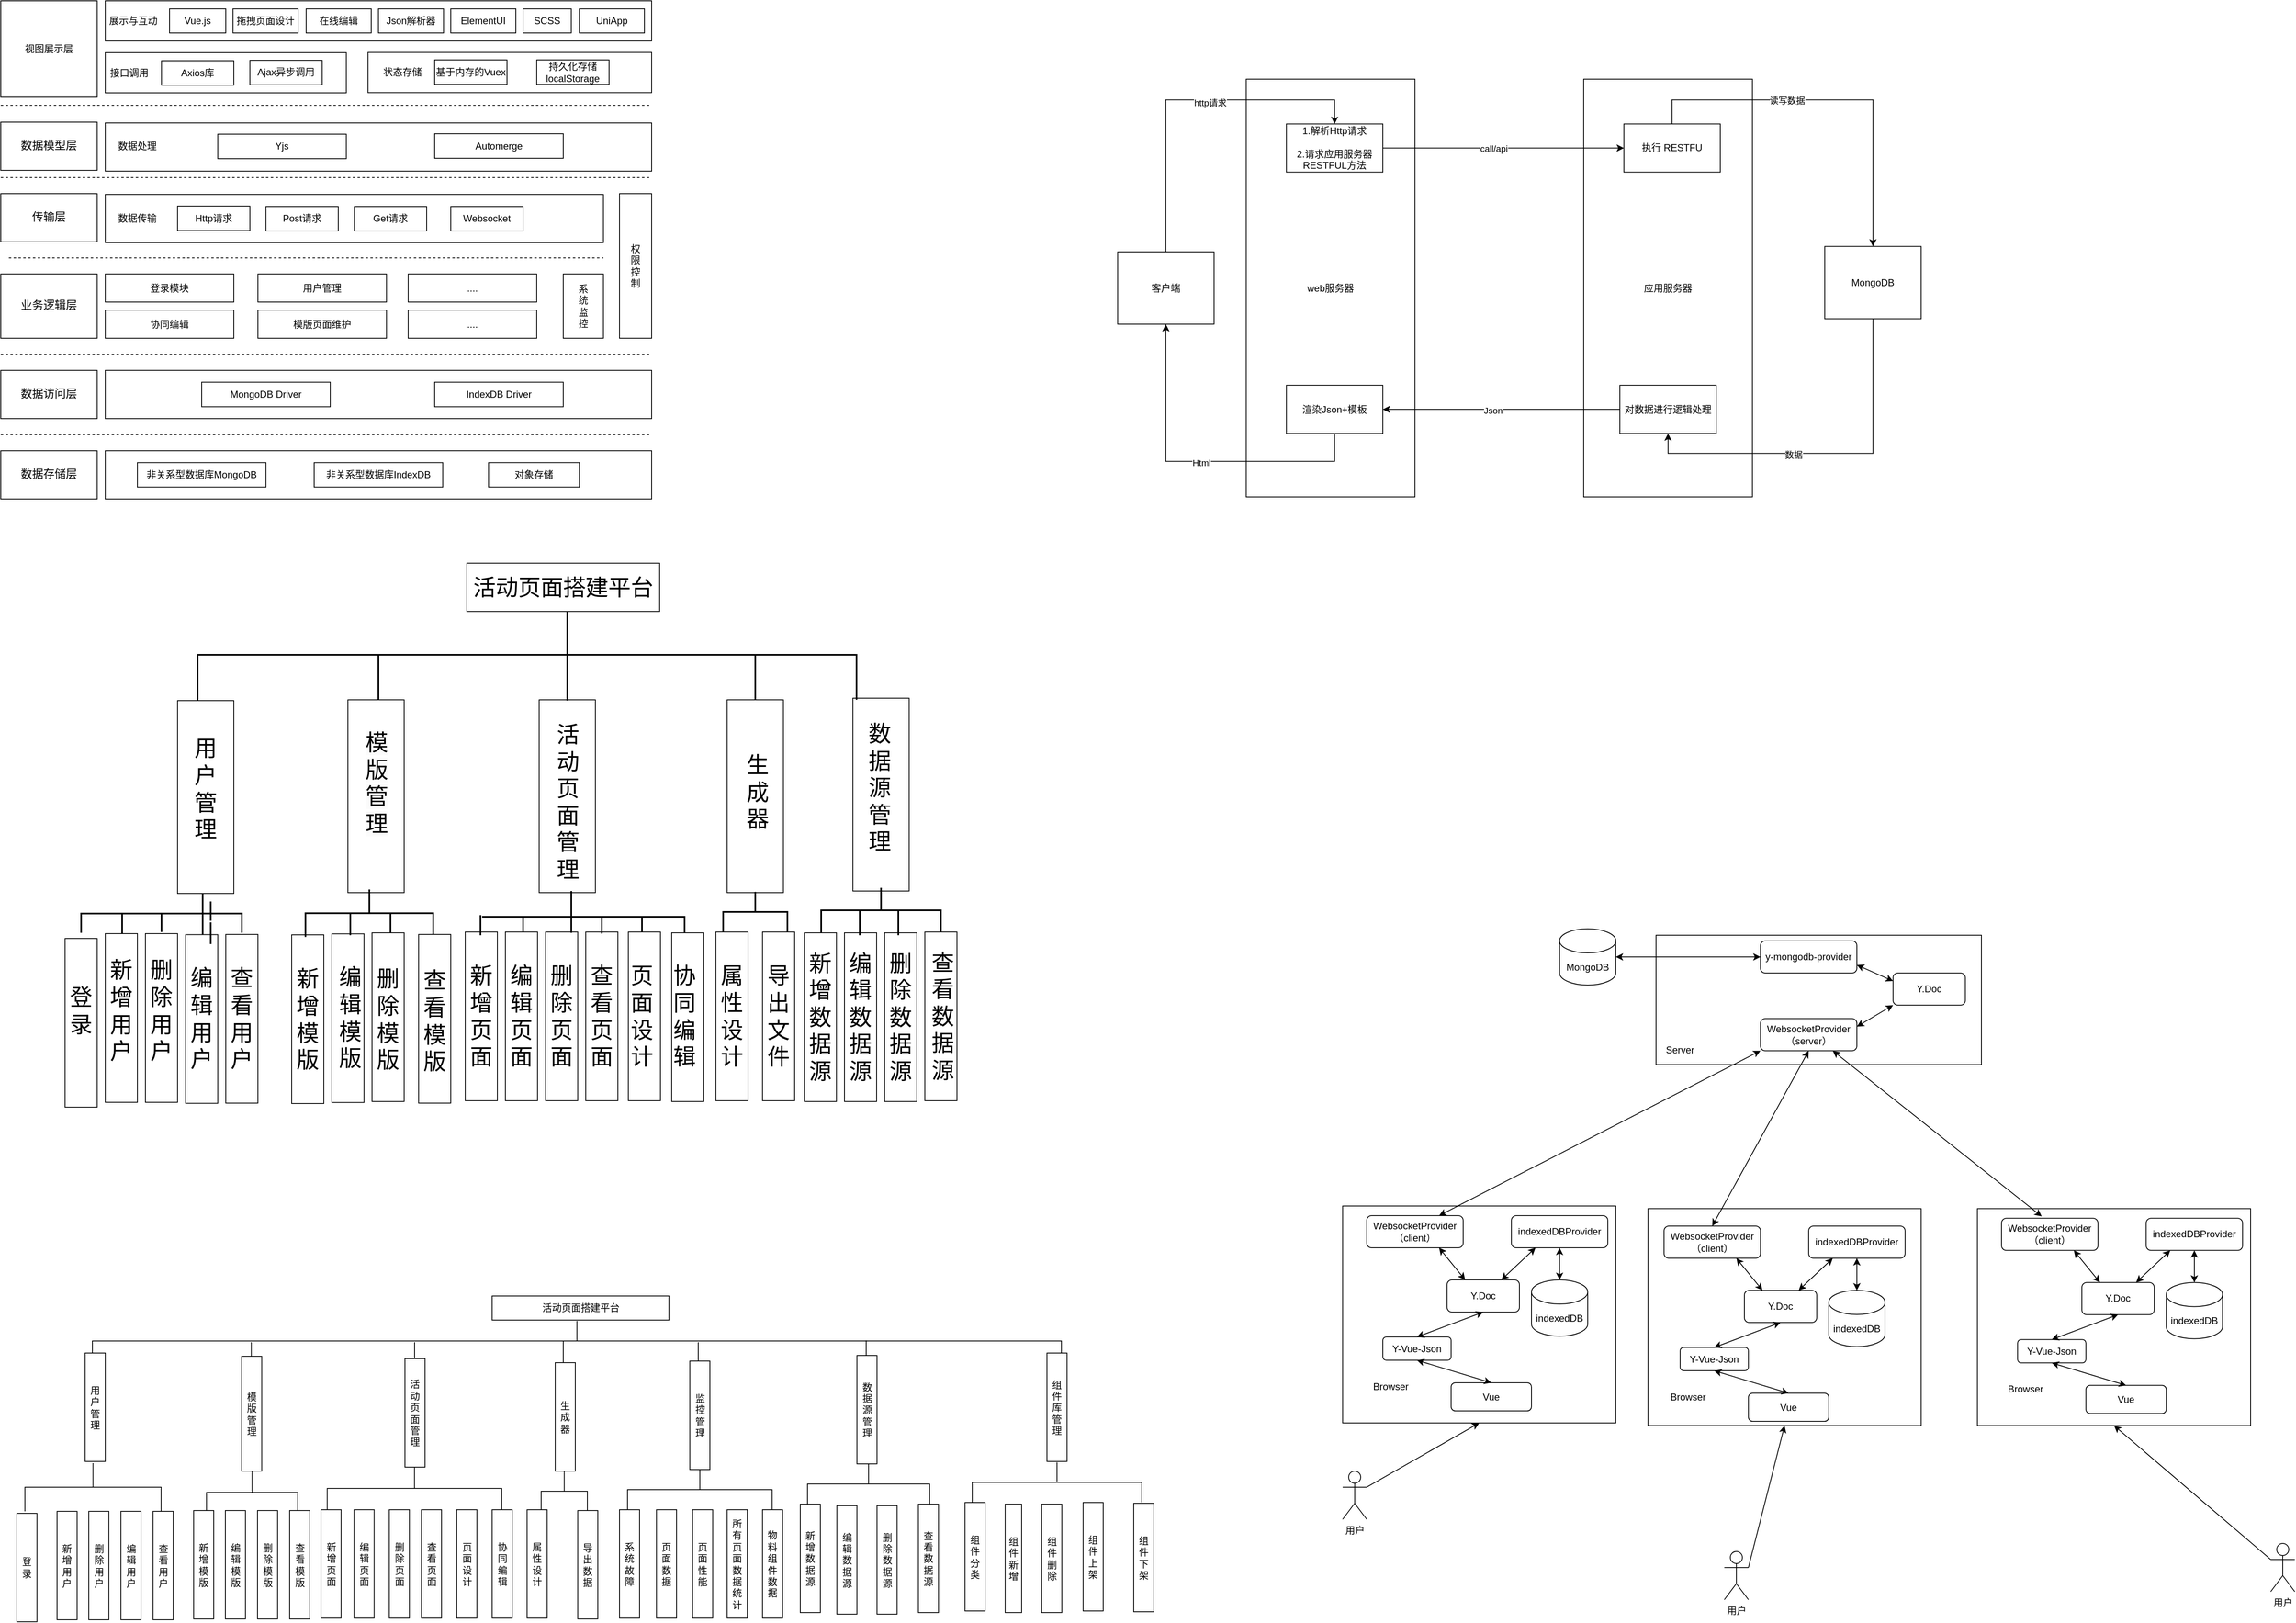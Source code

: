 <mxfile version="22.0.8" type="github">
  <diagram name="第 1 页" id="UROkZfkym0-Oqt58SDqi">
    <mxGraphModel dx="1908" dy="2389" grid="1" gridSize="10" guides="1" tooltips="1" connect="1" arrows="1" fold="1" page="1" pageScale="1" pageWidth="827" pageHeight="1169" math="0" shadow="0">
      <root>
        <mxCell id="0" />
        <mxCell id="1" parent="0" />
        <mxCell id="vn1lkJvJBzCe5DxKZ6Ij-1" value="视图展示层" style="rounded=0;whiteSpace=wrap;html=1;" parent="1" vertex="1">
          <mxGeometry x="70" y="-30" width="120" height="120" as="geometry" />
        </mxCell>
        <mxCell id="vn1lkJvJBzCe5DxKZ6Ij-2" value="&lt;p style=&quot;margin: 0pt 0pt 0.0pt; text-align: justify; font-family: &amp;quot;Times New Roman&amp;quot;; font-size: 10.5pt;&quot; class=&quot;MsoNormal&quot;&gt;传输层&lt;/p&gt;" style="rounded=0;whiteSpace=wrap;html=1;" parent="1" vertex="1">
          <mxGeometry x="70" y="210" width="120" height="60" as="geometry" />
        </mxCell>
        <mxCell id="vn1lkJvJBzCe5DxKZ6Ij-3" value="&lt;p style=&quot;margin: 0pt 0pt 0.0pt; text-align: justify; font-family: &amp;quot;Times New Roman&amp;quot;; font-size: 10.5pt;&quot; class=&quot;MsoNormal&quot;&gt;业务逻辑层&lt;/p&gt;" style="rounded=0;whiteSpace=wrap;html=1;" parent="1" vertex="1">
          <mxGeometry x="70" y="310" width="120" height="80" as="geometry" />
        </mxCell>
        <mxCell id="vn1lkJvJBzCe5DxKZ6Ij-4" value="&lt;p style=&quot;margin: 0pt 0pt 0.0pt; text-align: justify; font-family: &amp;quot;Times New Roman&amp;quot;; font-size: 10.5pt;&quot; class=&quot;MsoNormal&quot;&gt;数据访问层&lt;/p&gt;" style="rounded=0;whiteSpace=wrap;html=1;" parent="1" vertex="1">
          <mxGeometry x="70" y="430" width="120" height="60" as="geometry" />
        </mxCell>
        <mxCell id="vn1lkJvJBzCe5DxKZ6Ij-5" value="&lt;p style=&quot;margin: 0pt 0pt 0.0pt; text-align: justify; font-family: &amp;quot;Times New Roman&amp;quot;; font-size: 10.5pt;&quot; class=&quot;MsoNormal&quot;&gt;数据存储层&lt;/p&gt;" style="rounded=0;whiteSpace=wrap;html=1;" parent="1" vertex="1">
          <mxGeometry x="70" y="530" width="120" height="60" as="geometry" />
        </mxCell>
        <mxCell id="vn1lkJvJBzCe5DxKZ6Ij-10" value="&lt;p style=&quot;margin: 0pt 0pt 0.0pt; text-align: justify; font-family: &amp;quot;Times New Roman&amp;quot;; font-size: 10.5pt;&quot; class=&quot;MsoNormal&quot;&gt;数据模型层&lt;/p&gt;" style="rounded=0;whiteSpace=wrap;html=1;" parent="1" vertex="1">
          <mxGeometry x="70" y="121" width="120" height="60" as="geometry" />
        </mxCell>
        <mxCell id="vn1lkJvJBzCe5DxKZ6Ij-16" value="" style="rounded=0;whiteSpace=wrap;html=1;" parent="1" vertex="1">
          <mxGeometry x="200" y="34.5" width="300" height="50" as="geometry" />
        </mxCell>
        <mxCell id="vn1lkJvJBzCe5DxKZ6Ij-18" value="" style="group" parent="1" vertex="1" connectable="0">
          <mxGeometry x="200" y="-30" width="680" height="50" as="geometry" />
        </mxCell>
        <mxCell id="vn1lkJvJBzCe5DxKZ6Ij-6" value="" style="rounded=0;whiteSpace=wrap;html=1;" parent="vn1lkJvJBzCe5DxKZ6Ij-18" vertex="1">
          <mxGeometry width="680" height="50" as="geometry" />
        </mxCell>
        <mxCell id="vn1lkJvJBzCe5DxKZ6Ij-17" value="" style="group" parent="vn1lkJvJBzCe5DxKZ6Ij-18" vertex="1" connectable="0">
          <mxGeometry y="10" width="671" height="30" as="geometry" />
        </mxCell>
        <mxCell id="vn1lkJvJBzCe5DxKZ6Ij-7" value="展示与互动" style="text;html=1;strokeColor=none;fillColor=none;align=center;verticalAlign=middle;whiteSpace=wrap;rounded=0;" parent="vn1lkJvJBzCe5DxKZ6Ij-17" vertex="1">
          <mxGeometry width="70" height="30" as="geometry" />
        </mxCell>
        <mxCell id="vn1lkJvJBzCe5DxKZ6Ij-8" value="Vue.js" style="rounded=0;whiteSpace=wrap;html=1;" parent="vn1lkJvJBzCe5DxKZ6Ij-17" vertex="1">
          <mxGeometry x="80" width="70" height="30" as="geometry" />
        </mxCell>
        <mxCell id="vn1lkJvJBzCe5DxKZ6Ij-9" value="拖拽页面设计" style="rounded=0;whiteSpace=wrap;html=1;" parent="vn1lkJvJBzCe5DxKZ6Ij-17" vertex="1">
          <mxGeometry x="159" width="81" height="30" as="geometry" />
        </mxCell>
        <mxCell id="vn1lkJvJBzCe5DxKZ6Ij-11" value="在线编辑" style="rounded=0;whiteSpace=wrap;html=1;" parent="vn1lkJvJBzCe5DxKZ6Ij-17" vertex="1">
          <mxGeometry x="250" width="81" height="30" as="geometry" />
        </mxCell>
        <mxCell id="vn1lkJvJBzCe5DxKZ6Ij-12" value="Json解析器" style="rounded=0;whiteSpace=wrap;html=1;" parent="vn1lkJvJBzCe5DxKZ6Ij-17" vertex="1">
          <mxGeometry x="340" width="81" height="30" as="geometry" />
        </mxCell>
        <mxCell id="vn1lkJvJBzCe5DxKZ6Ij-13" value="ElementUI" style="rounded=0;whiteSpace=wrap;html=1;" parent="vn1lkJvJBzCe5DxKZ6Ij-17" vertex="1">
          <mxGeometry x="430" width="81" height="30" as="geometry" />
        </mxCell>
        <mxCell id="vn1lkJvJBzCe5DxKZ6Ij-14" value="SCSS" style="rounded=0;whiteSpace=wrap;html=1;" parent="vn1lkJvJBzCe5DxKZ6Ij-17" vertex="1">
          <mxGeometry x="520" width="60" height="30" as="geometry" />
        </mxCell>
        <mxCell id="vn1lkJvJBzCe5DxKZ6Ij-15" value="UniApp" style="rounded=0;whiteSpace=wrap;html=1;" parent="vn1lkJvJBzCe5DxKZ6Ij-17" vertex="1">
          <mxGeometry x="590" width="81" height="30" as="geometry" />
        </mxCell>
        <mxCell id="vn1lkJvJBzCe5DxKZ6Ij-19" value="接口调用" style="text;html=1;strokeColor=none;fillColor=none;align=center;verticalAlign=middle;whiteSpace=wrap;rounded=0;" parent="1" vertex="1">
          <mxGeometry x="200" y="44.5" width="60" height="30" as="geometry" />
        </mxCell>
        <mxCell id="vn1lkJvJBzCe5DxKZ6Ij-31" value="Axios库" style="rounded=0;whiteSpace=wrap;html=1;" parent="1" vertex="1">
          <mxGeometry x="270" y="44.5" width="90" height="30.5" as="geometry" />
        </mxCell>
        <mxCell id="vn1lkJvJBzCe5DxKZ6Ij-32" value="Ajax异步调用" style="rounded=0;whiteSpace=wrap;html=1;" parent="1" vertex="1">
          <mxGeometry x="380" y="44" width="90" height="30.5" as="geometry" />
        </mxCell>
        <mxCell id="vn1lkJvJBzCe5DxKZ6Ij-33" value="" style="rounded=0;whiteSpace=wrap;html=1;" parent="1" vertex="1">
          <mxGeometry x="527" y="34.25" width="353" height="50" as="geometry" />
        </mxCell>
        <mxCell id="vn1lkJvJBzCe5DxKZ6Ij-34" value="状态存储" style="text;html=1;strokeColor=none;fillColor=none;align=center;verticalAlign=middle;whiteSpace=wrap;rounded=0;" parent="1" vertex="1">
          <mxGeometry x="540" y="44" width="60" height="30" as="geometry" />
        </mxCell>
        <mxCell id="vn1lkJvJBzCe5DxKZ6Ij-35" value="基于内存的Vuex" style="rounded=0;whiteSpace=wrap;html=1;" parent="1" vertex="1">
          <mxGeometry x="610" y="43.5" width="90" height="30.5" as="geometry" />
        </mxCell>
        <mxCell id="vn1lkJvJBzCe5DxKZ6Ij-36" value="持久化存储localStorage" style="rounded=0;whiteSpace=wrap;html=1;" parent="1" vertex="1">
          <mxGeometry x="737" y="43.5" width="90" height="30.5" as="geometry" />
        </mxCell>
        <mxCell id="vn1lkJvJBzCe5DxKZ6Ij-37" value="" style="rounded=0;whiteSpace=wrap;html=1;" parent="1" vertex="1">
          <mxGeometry x="200" y="122" width="680" height="60" as="geometry" />
        </mxCell>
        <mxCell id="vn1lkJvJBzCe5DxKZ6Ij-38" value="数据处理" style="text;html=1;strokeColor=none;fillColor=none;align=center;verticalAlign=middle;whiteSpace=wrap;rounded=0;" parent="1" vertex="1">
          <mxGeometry x="210" y="136" width="60" height="30" as="geometry" />
        </mxCell>
        <mxCell id="vn1lkJvJBzCe5DxKZ6Ij-39" value="Yjs" style="rounded=0;whiteSpace=wrap;html=1;" parent="1" vertex="1">
          <mxGeometry x="340" y="136" width="160" height="30.5" as="geometry" />
        </mxCell>
        <mxCell id="vn1lkJvJBzCe5DxKZ6Ij-40" value="Automerge" style="rounded=0;whiteSpace=wrap;html=1;" parent="1" vertex="1">
          <mxGeometry x="610" y="135.5" width="160" height="30.5" as="geometry" />
        </mxCell>
        <mxCell id="vn1lkJvJBzCe5DxKZ6Ij-41" value="" style="rounded=0;whiteSpace=wrap;html=1;" parent="1" vertex="1">
          <mxGeometry x="200" y="211" width="620" height="60" as="geometry" />
        </mxCell>
        <mxCell id="vn1lkJvJBzCe5DxKZ6Ij-42" value="数据传输" style="text;html=1;strokeColor=none;fillColor=none;align=center;verticalAlign=middle;whiteSpace=wrap;rounded=0;" parent="1" vertex="1">
          <mxGeometry x="210" y="226" width="60" height="30" as="geometry" />
        </mxCell>
        <mxCell id="vn1lkJvJBzCe5DxKZ6Ij-43" value="Http请求" style="rounded=0;whiteSpace=wrap;html=1;" parent="1" vertex="1">
          <mxGeometry x="290" y="225.5" width="90" height="30.5" as="geometry" />
        </mxCell>
        <mxCell id="vn1lkJvJBzCe5DxKZ6Ij-44" value="Post请求" style="rounded=0;whiteSpace=wrap;html=1;" parent="1" vertex="1">
          <mxGeometry x="400" y="226" width="90" height="30.5" as="geometry" />
        </mxCell>
        <mxCell id="vn1lkJvJBzCe5DxKZ6Ij-45" value="Get请求" style="rounded=0;whiteSpace=wrap;html=1;" parent="1" vertex="1">
          <mxGeometry x="510" y="226" width="90" height="30.5" as="geometry" />
        </mxCell>
        <mxCell id="vn1lkJvJBzCe5DxKZ6Ij-46" value="Websocket" style="rounded=0;whiteSpace=wrap;html=1;" parent="1" vertex="1">
          <mxGeometry x="630" y="226" width="90" height="30.5" as="geometry" />
        </mxCell>
        <mxCell id="vn1lkJvJBzCe5DxKZ6Ij-48" value="登录模块" style="rounded=0;whiteSpace=wrap;html=1;" parent="1" vertex="1">
          <mxGeometry x="200" y="310" width="160" height="35" as="geometry" />
        </mxCell>
        <mxCell id="vn1lkJvJBzCe5DxKZ6Ij-51" value="协同编辑" style="rounded=0;whiteSpace=wrap;html=1;" parent="1" vertex="1">
          <mxGeometry x="200" y="355" width="160" height="35" as="geometry" />
        </mxCell>
        <mxCell id="vn1lkJvJBzCe5DxKZ6Ij-52" value="用户管理" style="rounded=0;whiteSpace=wrap;html=1;" parent="1" vertex="1">
          <mxGeometry x="390" y="310" width="160" height="35" as="geometry" />
        </mxCell>
        <mxCell id="vn1lkJvJBzCe5DxKZ6Ij-53" value="模版页面维护" style="rounded=0;whiteSpace=wrap;html=1;" parent="1" vertex="1">
          <mxGeometry x="390" y="355" width="160" height="35" as="geometry" />
        </mxCell>
        <mxCell id="vn1lkJvJBzCe5DxKZ6Ij-54" value="...." style="rounded=0;whiteSpace=wrap;html=1;" parent="1" vertex="1">
          <mxGeometry x="577" y="310" width="160" height="35" as="geometry" />
        </mxCell>
        <mxCell id="vn1lkJvJBzCe5DxKZ6Ij-55" value="...." style="rounded=0;whiteSpace=wrap;html=1;" parent="1" vertex="1">
          <mxGeometry x="577" y="355" width="160" height="35" as="geometry" />
        </mxCell>
        <mxCell id="vn1lkJvJBzCe5DxKZ6Ij-56" value="" style="rounded=0;whiteSpace=wrap;html=1;" parent="1" vertex="1">
          <mxGeometry x="770" y="310" width="50" height="80" as="geometry" />
        </mxCell>
        <mxCell id="vn1lkJvJBzCe5DxKZ6Ij-57" value="系统监控" style="text;html=1;strokeColor=none;fillColor=none;align=center;verticalAlign=middle;whiteSpace=wrap;rounded=0;" parent="1" vertex="1">
          <mxGeometry x="790" y="332.5" width="10" height="35" as="geometry" />
        </mxCell>
        <mxCell id="vn1lkJvJBzCe5DxKZ6Ij-58" value="" style="rounded=0;whiteSpace=wrap;html=1;" parent="1" vertex="1">
          <mxGeometry x="840" y="210" width="40" height="180" as="geometry" />
        </mxCell>
        <mxCell id="vn1lkJvJBzCe5DxKZ6Ij-59" value="权限控制" style="text;html=1;strokeColor=none;fillColor=none;align=center;verticalAlign=middle;whiteSpace=wrap;rounded=0;" parent="1" vertex="1">
          <mxGeometry x="855" y="282.5" width="10" height="35" as="geometry" />
        </mxCell>
        <mxCell id="vn1lkJvJBzCe5DxKZ6Ij-60" value="" style="rounded=0;whiteSpace=wrap;html=1;" parent="1" vertex="1">
          <mxGeometry x="200" y="430" width="680" height="60" as="geometry" />
        </mxCell>
        <mxCell id="vn1lkJvJBzCe5DxKZ6Ij-62" value="MongoDB Driver" style="rounded=0;whiteSpace=wrap;html=1;" parent="1" vertex="1">
          <mxGeometry x="320" y="444.75" width="160" height="30.5" as="geometry" />
        </mxCell>
        <mxCell id="vn1lkJvJBzCe5DxKZ6Ij-63" value="IndexDB Driver" style="rounded=0;whiteSpace=wrap;html=1;" parent="1" vertex="1">
          <mxGeometry x="610" y="444.75" width="160" height="30.5" as="geometry" />
        </mxCell>
        <mxCell id="vn1lkJvJBzCe5DxKZ6Ij-65" value="" style="rounded=0;whiteSpace=wrap;html=1;" parent="1" vertex="1">
          <mxGeometry x="200" y="530" width="680" height="60" as="geometry" />
        </mxCell>
        <mxCell id="vn1lkJvJBzCe5DxKZ6Ij-67" value="非关系型数据库MongoDB" style="rounded=0;whiteSpace=wrap;html=1;" parent="1" vertex="1">
          <mxGeometry x="240" y="544.75" width="160" height="30.5" as="geometry" />
        </mxCell>
        <mxCell id="vn1lkJvJBzCe5DxKZ6Ij-68" value="非关系型数据库IndexDB" style="rounded=0;whiteSpace=wrap;html=1;" parent="1" vertex="1">
          <mxGeometry x="460" y="544.75" width="160" height="30.5" as="geometry" />
        </mxCell>
        <mxCell id="vn1lkJvJBzCe5DxKZ6Ij-69" value="对象存储" style="rounded=0;whiteSpace=wrap;html=1;" parent="1" vertex="1">
          <mxGeometry x="677" y="544.75" width="113" height="30.5" as="geometry" />
        </mxCell>
        <mxCell id="vn1lkJvJBzCe5DxKZ6Ij-72" value="客户端" style="rounded=0;whiteSpace=wrap;html=1;" parent="1" vertex="1">
          <mxGeometry x="1460" y="282.5" width="120" height="90" as="geometry" />
        </mxCell>
        <mxCell id="vn1lkJvJBzCe5DxKZ6Ij-73" value="web服务器" style="rounded=0;whiteSpace=wrap;html=1;" parent="1" vertex="1">
          <mxGeometry x="1620" y="67.5" width="210" height="520" as="geometry" />
        </mxCell>
        <mxCell id="vn1lkJvJBzCe5DxKZ6Ij-74" value="1.解析Http请求&lt;br/&gt;&lt;br&gt;2.请求应用服务器&lt;br/&gt;RESTFUL方法" style="rounded=0;whiteSpace=wrap;html=1;" parent="1" vertex="1">
          <mxGeometry x="1670" y="123.25" width="120" height="60" as="geometry" />
        </mxCell>
        <mxCell id="vn1lkJvJBzCe5DxKZ6Ij-75" value="渲染Json+模板" style="rounded=0;whiteSpace=wrap;html=1;" parent="1" vertex="1">
          <mxGeometry x="1670" y="448.5" width="120" height="60" as="geometry" />
        </mxCell>
        <mxCell id="vn1lkJvJBzCe5DxKZ6Ij-76" value="应用服务器" style="rounded=0;whiteSpace=wrap;html=1;" parent="1" vertex="1">
          <mxGeometry x="2040" y="67.5" width="210" height="520" as="geometry" />
        </mxCell>
        <mxCell id="vn1lkJvJBzCe5DxKZ6Ij-77" value="执行 RESTFU" style="rounded=0;whiteSpace=wrap;html=1;" parent="1" vertex="1">
          <mxGeometry x="2090" y="123.25" width="120" height="60" as="geometry" />
        </mxCell>
        <mxCell id="vn1lkJvJBzCe5DxKZ6Ij-78" value="对数据进行逻辑处理" style="rounded=0;whiteSpace=wrap;html=1;" parent="1" vertex="1">
          <mxGeometry x="2085" y="448.5" width="120" height="60" as="geometry" />
        </mxCell>
        <mxCell id="vn1lkJvJBzCe5DxKZ6Ij-79" value="MongoDB" style="rounded=0;whiteSpace=wrap;html=1;" parent="1" vertex="1">
          <mxGeometry x="2340" y="275.75" width="120" height="90" as="geometry" />
        </mxCell>
        <mxCell id="vn1lkJvJBzCe5DxKZ6Ij-81" value="" style="endArrow=classic;html=1;rounded=0;exitX=0.5;exitY=0;exitDx=0;exitDy=0;entryX=0.5;entryY=0;entryDx=0;entryDy=0;" parent="1" source="vn1lkJvJBzCe5DxKZ6Ij-72" target="vn1lkJvJBzCe5DxKZ6Ij-74" edge="1">
          <mxGeometry width="50" height="50" relative="1" as="geometry">
            <mxPoint x="1830" y="323.25" as="sourcePoint" />
            <mxPoint x="1860" y="93.25" as="targetPoint" />
            <Array as="points">
              <mxPoint x="1520" y="93.25" />
              <mxPoint x="1730" y="93.25" />
            </Array>
          </mxGeometry>
        </mxCell>
        <mxCell id="vn1lkJvJBzCe5DxKZ6Ij-83" value="http请求" style="edgeLabel;html=1;align=center;verticalAlign=middle;resizable=0;points=[];" parent="vn1lkJvJBzCe5DxKZ6Ij-81" vertex="1" connectable="0">
          <mxGeometry x="0.137" y="-3" relative="1" as="geometry">
            <mxPoint as="offset" />
          </mxGeometry>
        </mxCell>
        <mxCell id="vn1lkJvJBzCe5DxKZ6Ij-86" value="" style="endArrow=classic;html=1;rounded=0;exitX=0.5;exitY=1;exitDx=0;exitDy=0;entryX=0.5;entryY=1;entryDx=0;entryDy=0;" parent="1" source="vn1lkJvJBzCe5DxKZ6Ij-75" target="vn1lkJvJBzCe5DxKZ6Ij-72" edge="1">
          <mxGeometry width="50" height="50" relative="1" as="geometry">
            <mxPoint x="1830" y="323.25" as="sourcePoint" />
            <mxPoint x="1880" y="273.25" as="targetPoint" />
            <Array as="points">
              <mxPoint x="1730" y="543.25" />
              <mxPoint x="1520" y="543.25" />
            </Array>
          </mxGeometry>
        </mxCell>
        <mxCell id="vn1lkJvJBzCe5DxKZ6Ij-87" value="Html" style="edgeLabel;html=1;align=center;verticalAlign=middle;resizable=0;points=[];" parent="vn1lkJvJBzCe5DxKZ6Ij-86" vertex="1" connectable="0">
          <mxGeometry x="-0.027" y="1" relative="1" as="geometry">
            <mxPoint x="1" as="offset" />
          </mxGeometry>
        </mxCell>
        <mxCell id="vn1lkJvJBzCe5DxKZ6Ij-88" value="" style="endArrow=classic;html=1;rounded=0;exitX=1;exitY=0.5;exitDx=0;exitDy=0;entryX=0;entryY=0.5;entryDx=0;entryDy=0;" parent="1" source="vn1lkJvJBzCe5DxKZ6Ij-74" target="vn1lkJvJBzCe5DxKZ6Ij-77" edge="1">
          <mxGeometry width="50" height="50" relative="1" as="geometry">
            <mxPoint x="1830" y="323.25" as="sourcePoint" />
            <mxPoint x="1880" y="273.25" as="targetPoint" />
          </mxGeometry>
        </mxCell>
        <mxCell id="vn1lkJvJBzCe5DxKZ6Ij-89" value="call/api" style="edgeLabel;html=1;align=center;verticalAlign=middle;resizable=0;points=[];" parent="vn1lkJvJBzCe5DxKZ6Ij-88" vertex="1" connectable="0">
          <mxGeometry x="-0.089" relative="1" as="geometry">
            <mxPoint x="1" as="offset" />
          </mxGeometry>
        </mxCell>
        <mxCell id="vn1lkJvJBzCe5DxKZ6Ij-90" value="" style="endArrow=classic;html=1;rounded=0;exitX=0;exitY=0.5;exitDx=0;exitDy=0;entryX=1;entryY=0.5;entryDx=0;entryDy=0;" parent="1" source="vn1lkJvJBzCe5DxKZ6Ij-78" target="vn1lkJvJBzCe5DxKZ6Ij-75" edge="1">
          <mxGeometry width="50" height="50" relative="1" as="geometry">
            <mxPoint x="1830" y="323.25" as="sourcePoint" />
            <mxPoint x="1880" y="273.25" as="targetPoint" />
          </mxGeometry>
        </mxCell>
        <mxCell id="vn1lkJvJBzCe5DxKZ6Ij-91" value="Json" style="edgeLabel;html=1;align=center;verticalAlign=middle;resizable=0;points=[];" parent="vn1lkJvJBzCe5DxKZ6Ij-90" vertex="1" connectable="0">
          <mxGeometry x="0.073" y="1" relative="1" as="geometry">
            <mxPoint as="offset" />
          </mxGeometry>
        </mxCell>
        <mxCell id="vn1lkJvJBzCe5DxKZ6Ij-92" value="" style="endArrow=classic;html=1;rounded=0;exitX=0.5;exitY=0;exitDx=0;exitDy=0;entryX=0.5;entryY=0;entryDx=0;entryDy=0;" parent="1" source="vn1lkJvJBzCe5DxKZ6Ij-77" target="vn1lkJvJBzCe5DxKZ6Ij-79" edge="1">
          <mxGeometry width="50" height="50" relative="1" as="geometry">
            <mxPoint x="1830" y="323.25" as="sourcePoint" />
            <mxPoint x="1880" y="273.25" as="targetPoint" />
            <Array as="points">
              <mxPoint x="2150" y="93.25" />
              <mxPoint x="2400" y="93.25" />
            </Array>
          </mxGeometry>
        </mxCell>
        <mxCell id="vn1lkJvJBzCe5DxKZ6Ij-94" value="读写数据" style="edgeLabel;html=1;align=center;verticalAlign=middle;resizable=0;points=[];" parent="vn1lkJvJBzCe5DxKZ6Ij-92" vertex="1" connectable="0">
          <mxGeometry x="-0.251" relative="1" as="geometry">
            <mxPoint as="offset" />
          </mxGeometry>
        </mxCell>
        <mxCell id="vn1lkJvJBzCe5DxKZ6Ij-93" value="" style="endArrow=classic;html=1;rounded=0;entryX=0.5;entryY=1;entryDx=0;entryDy=0;exitX=0.5;exitY=1;exitDx=0;exitDy=0;" parent="1" source="vn1lkJvJBzCe5DxKZ6Ij-79" target="vn1lkJvJBzCe5DxKZ6Ij-78" edge="1">
          <mxGeometry width="50" height="50" relative="1" as="geometry">
            <mxPoint x="1945.333" y="403.25" as="sourcePoint" />
            <mxPoint x="1880" y="273.25" as="targetPoint" />
            <Array as="points">
              <mxPoint x="2400" y="533.25" />
              <mxPoint x="2145" y="533.25" />
            </Array>
          </mxGeometry>
        </mxCell>
        <mxCell id="vn1lkJvJBzCe5DxKZ6Ij-95" value="数据" style="edgeLabel;html=1;align=center;verticalAlign=middle;resizable=0;points=[];" parent="vn1lkJvJBzCe5DxKZ6Ij-93" vertex="1" connectable="0">
          <mxGeometry x="0.196" y="1" relative="1" as="geometry">
            <mxPoint x="1" as="offset" />
          </mxGeometry>
        </mxCell>
        <mxCell id="vn1lkJvJBzCe5DxKZ6Ij-101" value="" style="endArrow=none;dashed=1;html=1;rounded=0;" parent="1" edge="1">
          <mxGeometry width="50" height="50" relative="1" as="geometry">
            <mxPoint x="70" y="100" as="sourcePoint" />
            <mxPoint x="880" y="100" as="targetPoint" />
          </mxGeometry>
        </mxCell>
        <mxCell id="vn1lkJvJBzCe5DxKZ6Ij-102" value="" style="endArrow=none;dashed=1;html=1;rounded=0;" parent="1" edge="1">
          <mxGeometry width="50" height="50" relative="1" as="geometry">
            <mxPoint x="70" y="190" as="sourcePoint" />
            <mxPoint x="880" y="190" as="targetPoint" />
          </mxGeometry>
        </mxCell>
        <mxCell id="vn1lkJvJBzCe5DxKZ6Ij-107" value="" style="endArrow=none;dashed=1;html=1;rounded=0;" parent="1" edge="1">
          <mxGeometry width="50" height="50" relative="1" as="geometry">
            <mxPoint x="80" y="290" as="sourcePoint" />
            <mxPoint x="820" y="290" as="targetPoint" />
          </mxGeometry>
        </mxCell>
        <mxCell id="vn1lkJvJBzCe5DxKZ6Ij-109" value="" style="endArrow=none;dashed=1;html=1;rounded=0;" parent="1" edge="1">
          <mxGeometry width="50" height="50" relative="1" as="geometry">
            <mxPoint x="70" y="510" as="sourcePoint" />
            <mxPoint x="880" y="510" as="targetPoint" />
          </mxGeometry>
        </mxCell>
        <mxCell id="vn1lkJvJBzCe5DxKZ6Ij-110" value="" style="endArrow=none;dashed=1;html=1;rounded=0;" parent="1" edge="1">
          <mxGeometry width="50" height="50" relative="1" as="geometry">
            <mxPoint x="70" y="410" as="sourcePoint" />
            <mxPoint x="880" y="410" as="targetPoint" />
          </mxGeometry>
        </mxCell>
        <mxCell id="5P97GACa-MPMm1qkvb-u-1" value="&lt;font style=&quot;font-size: 28px;&quot;&gt;活动页面搭建平台&lt;/font&gt;" style="rounded=0;whiteSpace=wrap;html=1;" parent="1" vertex="1">
          <mxGeometry x="650" y="670" width="240" height="60" as="geometry" />
        </mxCell>
        <mxCell id="5P97GACa-MPMm1qkvb-u-5" value="&lt;div style=&quot;line-height: 120%;&quot;&gt;&lt;br&gt;&lt;/div&gt;" style="rounded=0;whiteSpace=wrap;html=1;align=center;verticalAlign=middle;horizontal=1;" parent="1" vertex="1">
          <mxGeometry x="502" y="840" width="70" height="240" as="geometry" />
        </mxCell>
        <mxCell id="5P97GACa-MPMm1qkvb-u-6" value="&lt;span style=&quot;color: rgb(0, 0, 0); font-family: Helvetica; font-size: 28px; font-style: normal; font-variant-ligatures: normal; font-variant-caps: normal; font-weight: 400; letter-spacing: normal; orphans: 2; text-align: center; text-indent: 0px; text-transform: none; widows: 2; word-spacing: 0px; -webkit-text-stroke-width: 0px; background-color: rgb(251, 251, 251); text-decoration-thickness: initial; text-decoration-style: initial; text-decoration-color: initial; float: none; display: inline !important;&quot;&gt;模版管理&lt;br&gt;&lt;/span&gt;" style="text;whiteSpace=wrap;html=1;" parent="1" vertex="1">
          <mxGeometry x="522" y="870" width="50" height="60" as="geometry" />
        </mxCell>
        <mxCell id="5P97GACa-MPMm1qkvb-u-7" value="" style="group" parent="1" vertex="1" connectable="0">
          <mxGeometry x="290" y="841" width="70" height="300" as="geometry" />
        </mxCell>
        <mxCell id="5P97GACa-MPMm1qkvb-u-2" value="&lt;div style=&quot;line-height: 120%;&quot;&gt;&lt;br&gt;&lt;/div&gt;" style="rounded=0;whiteSpace=wrap;html=1;align=center;verticalAlign=middle;horizontal=1;" parent="5P97GACa-MPMm1qkvb-u-7" vertex="1">
          <mxGeometry width="70" height="240" as="geometry" />
        </mxCell>
        <mxCell id="5P97GACa-MPMm1qkvb-u-3" value="&lt;font style=&quot;font-size: 28px;&quot;&gt;用户管理&lt;/font&gt;" style="text;html=1;strokeColor=none;fillColor=none;align=center;verticalAlign=middle;whiteSpace=wrap;rounded=0;" parent="5P97GACa-MPMm1qkvb-u-7" vertex="1">
          <mxGeometry x="26.25" y="80" width="17.5" height="60" as="geometry" />
        </mxCell>
        <mxCell id="5P97GACa-MPMm1qkvb-u-97" value="" style="line;strokeWidth=2;direction=south;html=1;" parent="5P97GACa-MPMm1qkvb-u-7" vertex="1">
          <mxGeometry x="26.25" y="240" width="10" height="24" as="geometry" />
        </mxCell>
        <mxCell id="RP7080LPjtiKfR-ARfvm-16" value="" style="line;strokeWidth=2;direction=south;html=1;" parent="5P97GACa-MPMm1qkvb-u-7" vertex="1">
          <mxGeometry x="26.25" y="266" width="10" height="27" as="geometry" />
        </mxCell>
        <mxCell id="5P97GACa-MPMm1qkvb-u-9" value="&lt;div style=&quot;line-height: 120%;&quot;&gt;&lt;br&gt;&lt;/div&gt;" style="rounded=0;whiteSpace=wrap;html=1;align=center;verticalAlign=middle;horizontal=1;" parent="1" vertex="1">
          <mxGeometry x="740" y="840" width="70" height="240" as="geometry" />
        </mxCell>
        <mxCell id="5P97GACa-MPMm1qkvb-u-11" value="&lt;div style=&quot;text-align: center;&quot;&gt;&lt;span style=&quot;background-color: initial; font-size: 28px;&quot;&gt;活动页面管理&lt;/span&gt;&lt;/div&gt;" style="text;whiteSpace=wrap;html=1;" parent="1" vertex="1">
          <mxGeometry x="750" y="860" width="50" height="60" as="geometry" />
        </mxCell>
        <mxCell id="5P97GACa-MPMm1qkvb-u-12" value="&lt;div style=&quot;line-height: 120%;&quot;&gt;&lt;br&gt;&lt;/div&gt;" style="rounded=0;whiteSpace=wrap;html=1;align=center;verticalAlign=middle;horizontal=1;" parent="1" vertex="1">
          <mxGeometry x="974" y="840" width="70" height="240" as="geometry" />
        </mxCell>
        <mxCell id="5P97GACa-MPMm1qkvb-u-16" value="&lt;p class=&quot;MsoNormal&quot; style=&quot;font-size: 28px;&quot;&gt;&lt;font face=&quot;宋体&quot; style=&quot;font-size: 28px;&quot;&gt;&lt;span style=&quot;font-size: 28px;&quot;&gt;生成器&lt;/span&gt;&lt;/font&gt;&lt;/p&gt;" style="text;whiteSpace=wrap;html=1;fontSize=28;" parent="1" vertex="1">
          <mxGeometry x="996" y="870" width="20" height="70" as="geometry" />
        </mxCell>
        <mxCell id="5P97GACa-MPMm1qkvb-u-18" value="&lt;div style=&quot;line-height: 120%;&quot;&gt;&lt;br&gt;&lt;/div&gt;" style="rounded=0;whiteSpace=wrap;html=1;align=center;verticalAlign=middle;horizontal=1;" parent="1" vertex="1">
          <mxGeometry x="1130.5" y="838" width="70" height="240" as="geometry" />
        </mxCell>
        <mxCell id="5P97GACa-MPMm1qkvb-u-17" value="&lt;p class=&quot;MsoNormal&quot;&gt;&lt;font face=&quot;宋体&quot;&gt;&lt;span style=&quot;font-size: 28px;&quot;&gt;数据源管理&lt;/span&gt;&lt;/font&gt;&lt;/p&gt;" style="text;whiteSpace=wrap;html=1;" parent="1" vertex="1">
          <mxGeometry x="1147.5" y="847" width="40" height="70" as="geometry" />
        </mxCell>
        <mxCell id="5P97GACa-MPMm1qkvb-u-31" value="" style="line;strokeWidth=2;direction=south;html=1;" parent="1" vertex="1">
          <mxGeometry x="1130" y="783" width="10" height="57" as="geometry" />
        </mxCell>
        <mxCell id="5P97GACa-MPMm1qkvb-u-32" value="" style="line;strokeWidth=2;direction=south;html=1;" parent="1" vertex="1">
          <mxGeometry x="770" y="730" width="10" height="111" as="geometry" />
        </mxCell>
        <mxCell id="5P97GACa-MPMm1qkvb-u-33" value="" style="line;strokeWidth=2;direction=south;html=1;" parent="1" vertex="1">
          <mxGeometry x="1004" y="783" width="10" height="57" as="geometry" />
        </mxCell>
        <mxCell id="5P97GACa-MPMm1qkvb-u-36" value="" style="line;strokeWidth=2;direction=west;html=1;" parent="1" vertex="1">
          <mxGeometry x="314" y="779" width="821" height="10" as="geometry" />
        </mxCell>
        <mxCell id="5P97GACa-MPMm1qkvb-u-38" value="" style="line;strokeWidth=2;direction=south;html=1;" parent="1" vertex="1">
          <mxGeometry x="310" y="784" width="10" height="57" as="geometry" />
        </mxCell>
        <mxCell id="5P97GACa-MPMm1qkvb-u-39" value="" style="line;strokeWidth=2;direction=south;html=1;" parent="1" vertex="1">
          <mxGeometry x="460" y="783" width="160" height="57" as="geometry" />
        </mxCell>
        <mxCell id="5P97GACa-MPMm1qkvb-u-41" value="" style="group" parent="1" vertex="1" connectable="0">
          <mxGeometry x="200" y="1131" width="40" height="210" as="geometry" />
        </mxCell>
        <mxCell id="5P97GACa-MPMm1qkvb-u-42" value="&lt;div style=&quot;line-height: 120%;&quot;&gt;&lt;br&gt;&lt;/div&gt;" style="rounded=0;whiteSpace=wrap;html=1;align=center;verticalAlign=middle;horizontal=1;" parent="5P97GACa-MPMm1qkvb-u-41" vertex="1">
          <mxGeometry width="40" height="210" as="geometry" />
        </mxCell>
        <mxCell id="5P97GACa-MPMm1qkvb-u-43" value="&lt;span style=&quot;font-size: 28px;&quot;&gt;新增用户&lt;/span&gt;" style="text;html=1;strokeColor=none;fillColor=none;align=center;verticalAlign=middle;whiteSpace=wrap;rounded=0;" parent="5P97GACa-MPMm1qkvb-u-41" vertex="1">
          <mxGeometry x="15" y="70" width="10" height="52.5" as="geometry" />
        </mxCell>
        <mxCell id="5P97GACa-MPMm1qkvb-u-45" value="" style="group" parent="1" vertex="1" connectable="0">
          <mxGeometry x="250" y="1131" width="40" height="210" as="geometry" />
        </mxCell>
        <mxCell id="5P97GACa-MPMm1qkvb-u-46" value="&lt;div style=&quot;line-height: 120%;&quot;&gt;&lt;br&gt;&lt;/div&gt;" style="rounded=0;whiteSpace=wrap;html=1;align=center;verticalAlign=middle;horizontal=1;" parent="5P97GACa-MPMm1qkvb-u-45" vertex="1">
          <mxGeometry width="40" height="210" as="geometry" />
        </mxCell>
        <mxCell id="5P97GACa-MPMm1qkvb-u-47" value="&lt;span style=&quot;font-size: 28px;&quot;&gt;删除用户&lt;/span&gt;" style="text;html=1;strokeColor=none;fillColor=none;align=center;verticalAlign=middle;whiteSpace=wrap;rounded=0;" parent="5P97GACa-MPMm1qkvb-u-45" vertex="1">
          <mxGeometry x="15" y="70" width="10" height="52.5" as="geometry" />
        </mxCell>
        <mxCell id="5P97GACa-MPMm1qkvb-u-53" value="" style="group" parent="1" vertex="1" connectable="0">
          <mxGeometry x="300" y="1141" width="40" height="210" as="geometry" />
        </mxCell>
        <mxCell id="5P97GACa-MPMm1qkvb-u-54" value="&lt;div style=&quot;line-height: 120%;&quot;&gt;&lt;br&gt;&lt;/div&gt;" style="rounded=0;whiteSpace=wrap;html=1;align=center;verticalAlign=middle;horizontal=1;" parent="5P97GACa-MPMm1qkvb-u-53" vertex="1">
          <mxGeometry y="-8.75" width="40" height="210" as="geometry" />
        </mxCell>
        <mxCell id="5P97GACa-MPMm1qkvb-u-55" value="&lt;span style=&quot;font-size: 28px;&quot;&gt;编辑用户&lt;/span&gt;" style="text;html=1;strokeColor=none;fillColor=none;align=center;verticalAlign=middle;whiteSpace=wrap;rounded=0;" parent="5P97GACa-MPMm1qkvb-u-53" vertex="1">
          <mxGeometry x="15" y="70" width="10" height="52.5" as="geometry" />
        </mxCell>
        <mxCell id="5P97GACa-MPMm1qkvb-u-62" value="" style="group" parent="1" vertex="1" connectable="0">
          <mxGeometry x="432" y="1141.25" width="40" height="210" as="geometry" />
        </mxCell>
        <mxCell id="5P97GACa-MPMm1qkvb-u-63" value="&lt;div style=&quot;line-height: 120%;&quot;&gt;&lt;br&gt;&lt;/div&gt;" style="rounded=0;whiteSpace=wrap;html=1;align=center;verticalAlign=middle;horizontal=1;" parent="5P97GACa-MPMm1qkvb-u-62" vertex="1">
          <mxGeometry y="-8.75" width="40" height="210" as="geometry" />
        </mxCell>
        <mxCell id="5P97GACa-MPMm1qkvb-u-64" value="&lt;span style=&quot;font-size: 28px;&quot;&gt;新增模版&lt;/span&gt;" style="text;html=1;strokeColor=none;fillColor=none;align=center;verticalAlign=middle;whiteSpace=wrap;rounded=0;" parent="5P97GACa-MPMm1qkvb-u-62" vertex="1">
          <mxGeometry x="15" y="70" width="10" height="52.5" as="geometry" />
        </mxCell>
        <mxCell id="5P97GACa-MPMm1qkvb-u-67" value="&lt;div style=&quot;line-height: 120%;&quot;&gt;&lt;br&gt;&lt;/div&gt;" style="rounded=0;whiteSpace=wrap;html=1;align=center;verticalAlign=middle;horizontal=1;" parent="1" vertex="1">
          <mxGeometry x="482" y="1131.25" width="40" height="210" as="geometry" />
        </mxCell>
        <mxCell id="5P97GACa-MPMm1qkvb-u-68" value="&lt;span style=&quot;font-size: 28px;&quot;&gt;编辑模版&lt;br&gt;&lt;/span&gt;" style="text;html=1;strokeColor=none;fillColor=none;align=center;verticalAlign=middle;whiteSpace=wrap;rounded=0;" parent="1" vertex="1">
          <mxGeometry x="500" y="1210" width="10" height="52.5" as="geometry" />
        </mxCell>
        <mxCell id="5P97GACa-MPMm1qkvb-u-75" value="&lt;div style=&quot;line-height: 120%;&quot;&gt;&lt;br&gt;&lt;/div&gt;" style="rounded=0;whiteSpace=wrap;html=1;align=center;verticalAlign=middle;horizontal=1;" parent="1" vertex="1">
          <mxGeometry x="648" y="1129" width="40" height="210" as="geometry" />
        </mxCell>
        <mxCell id="5P97GACa-MPMm1qkvb-u-76" value="&lt;span style=&quot;font-size: 28px;&quot;&gt;新增页面&lt;/span&gt;" style="text;html=1;strokeColor=none;fillColor=none;align=center;verticalAlign=middle;whiteSpace=wrap;rounded=0;" parent="1" vertex="1">
          <mxGeometry x="663" y="1207.75" width="10" height="52.5" as="geometry" />
        </mxCell>
        <mxCell id="5P97GACa-MPMm1qkvb-u-77" value="&lt;div style=&quot;line-height: 120%;&quot;&gt;&lt;br&gt;&lt;/div&gt;" style="rounded=0;whiteSpace=wrap;html=1;align=center;verticalAlign=middle;horizontal=1;" parent="1" vertex="1">
          <mxGeometry x="698" y="1129" width="40" height="210" as="geometry" />
        </mxCell>
        <mxCell id="5P97GACa-MPMm1qkvb-u-78" value="&lt;span style=&quot;font-size: 28px;&quot;&gt;编辑页面&lt;/span&gt;" style="text;html=1;strokeColor=none;fillColor=none;align=center;verticalAlign=middle;whiteSpace=wrap;rounded=0;" parent="1" vertex="1">
          <mxGeometry x="713" y="1207.75" width="10" height="52.5" as="geometry" />
        </mxCell>
        <mxCell id="5P97GACa-MPMm1qkvb-u-60" value="" style="group" parent="1" vertex="1" connectable="0">
          <mxGeometry x="150" y="1137" width="40" height="210" as="geometry" />
        </mxCell>
        <mxCell id="5P97GACa-MPMm1qkvb-u-61" value="" style="group" parent="5P97GACa-MPMm1qkvb-u-60" vertex="1" connectable="0">
          <mxGeometry width="40" height="210" as="geometry" />
        </mxCell>
        <mxCell id="5P97GACa-MPMm1qkvb-u-57" value="&lt;div style=&quot;line-height: 120%;&quot;&gt;&lt;br&gt;&lt;/div&gt;" style="rounded=0;whiteSpace=wrap;html=1;align=center;verticalAlign=middle;horizontal=1;" parent="5P97GACa-MPMm1qkvb-u-61" vertex="1">
          <mxGeometry width="40" height="210" as="geometry" />
        </mxCell>
        <mxCell id="5P97GACa-MPMm1qkvb-u-58" value="&lt;span style=&quot;font-size: 28px;&quot;&gt;登录&lt;/span&gt;" style="text;html=1;strokeColor=none;fillColor=none;align=center;verticalAlign=middle;whiteSpace=wrap;rounded=0;" parent="5P97GACa-MPMm1qkvb-u-61" vertex="1">
          <mxGeometry x="11.25" y="64" width="17.5" height="52.5" as="geometry" />
        </mxCell>
        <mxCell id="5P97GACa-MPMm1qkvb-u-79" value="&lt;div style=&quot;line-height: 120%;&quot;&gt;&lt;br&gt;&lt;/div&gt;" style="rounded=0;whiteSpace=wrap;html=1;align=center;verticalAlign=middle;horizontal=1;" parent="1" vertex="1">
          <mxGeometry x="748" y="1129" width="40" height="210" as="geometry" />
        </mxCell>
        <mxCell id="5P97GACa-MPMm1qkvb-u-80" value="&lt;span style=&quot;font-size: 28px;&quot;&gt;删除页面&lt;/span&gt;" style="text;html=1;strokeColor=none;fillColor=none;align=center;verticalAlign=middle;whiteSpace=wrap;rounded=0;" parent="1" vertex="1">
          <mxGeometry x="763" y="1207.75" width="10" height="52.5" as="geometry" />
        </mxCell>
        <mxCell id="5P97GACa-MPMm1qkvb-u-81" value="&lt;div style=&quot;line-height: 120%;&quot;&gt;&lt;br&gt;&lt;/div&gt;" style="rounded=0;whiteSpace=wrap;html=1;align=center;verticalAlign=middle;horizontal=1;" parent="1" vertex="1">
          <mxGeometry x="798" y="1129" width="40" height="210" as="geometry" />
        </mxCell>
        <mxCell id="5P97GACa-MPMm1qkvb-u-98" value="" style="line;strokeWidth=2;direction=south;html=1;" parent="1" vertex="1">
          <mxGeometry x="165" y="1105" width="10" height="25" as="geometry" />
        </mxCell>
        <mxCell id="5P97GACa-MPMm1qkvb-u-82" value="&lt;span style=&quot;font-size: 28px;&quot;&gt;查看页面&lt;br&gt;&lt;/span&gt;" style="text;html=1;strokeColor=none;fillColor=none;align=center;verticalAlign=middle;whiteSpace=wrap;rounded=0;" parent="1" vertex="1">
          <mxGeometry x="813" y="1207.75" width="10" height="52.5" as="geometry" />
        </mxCell>
        <mxCell id="5P97GACa-MPMm1qkvb-u-83" value="&lt;div style=&quot;line-height: 120%;&quot;&gt;&lt;br&gt;&lt;/div&gt;" style="rounded=0;whiteSpace=wrap;html=1;align=center;verticalAlign=middle;horizontal=1;" parent="1" vertex="1">
          <mxGeometry x="960" y="1129" width="40" height="210" as="geometry" />
        </mxCell>
        <mxCell id="5P97GACa-MPMm1qkvb-u-84" value="&lt;span style=&quot;font-size: 28px;&quot;&gt;属性设计&lt;br&gt;&lt;/span&gt;" style="text;html=1;strokeColor=none;fillColor=none;align=center;verticalAlign=middle;whiteSpace=wrap;rounded=0;" parent="1" vertex="1">
          <mxGeometry x="975" y="1207.75" width="10" height="52.5" as="geometry" />
        </mxCell>
        <mxCell id="5P97GACa-MPMm1qkvb-u-85" value="&lt;div style=&quot;line-height: 120%;&quot;&gt;&lt;br&gt;&lt;/div&gt;" style="rounded=0;whiteSpace=wrap;html=1;align=center;verticalAlign=middle;horizontal=1;" parent="1" vertex="1">
          <mxGeometry x="1018" y="1129" width="40" height="210" as="geometry" />
        </mxCell>
        <mxCell id="5P97GACa-MPMm1qkvb-u-86" value="&lt;span style=&quot;font-size: 28px;&quot;&gt;导出文件&lt;br&gt;&lt;/span&gt;" style="text;html=1;strokeColor=none;fillColor=none;align=center;verticalAlign=middle;whiteSpace=wrap;rounded=0;" parent="1" vertex="1">
          <mxGeometry x="1033" y="1207.75" width="10" height="52.5" as="geometry" />
        </mxCell>
        <mxCell id="5P97GACa-MPMm1qkvb-u-87" value="&lt;div style=&quot;line-height: 120%;&quot;&gt;&lt;br&gt;&lt;/div&gt;" style="rounded=0;whiteSpace=wrap;html=1;align=center;verticalAlign=middle;horizontal=1;" parent="1" vertex="1">
          <mxGeometry x="1070" y="1130" width="40" height="210" as="geometry" />
        </mxCell>
        <mxCell id="5P97GACa-MPMm1qkvb-u-88" value="&lt;span style=&quot;font-size: 28px;&quot;&gt;新增数据源&lt;br&gt;&lt;/span&gt;" style="text;html=1;strokeColor=none;fillColor=none;align=center;verticalAlign=middle;whiteSpace=wrap;rounded=0;" parent="1" vertex="1">
          <mxGeometry x="1085" y="1208.75" width="10" height="52.5" as="geometry" />
        </mxCell>
        <mxCell id="5P97GACa-MPMm1qkvb-u-89" value="&lt;div style=&quot;line-height: 120%;&quot;&gt;&lt;br&gt;&lt;/div&gt;" style="rounded=0;whiteSpace=wrap;html=1;align=center;verticalAlign=middle;horizontal=1;" parent="1" vertex="1">
          <mxGeometry x="1120" y="1130" width="40" height="210" as="geometry" />
        </mxCell>
        <mxCell id="5P97GACa-MPMm1qkvb-u-90" value="&lt;span style=&quot;font-size: 28px;&quot;&gt;编辑数据源&lt;br&gt;&lt;/span&gt;" style="text;html=1;strokeColor=none;fillColor=none;align=center;verticalAlign=middle;whiteSpace=wrap;rounded=0;" parent="1" vertex="1">
          <mxGeometry x="1135" y="1208.75" width="10" height="52.5" as="geometry" />
        </mxCell>
        <mxCell id="5P97GACa-MPMm1qkvb-u-91" value="&lt;div style=&quot;line-height: 120%;&quot;&gt;&lt;br&gt;&lt;/div&gt;" style="rounded=0;whiteSpace=wrap;html=1;align=center;verticalAlign=middle;horizontal=1;" parent="1" vertex="1">
          <mxGeometry x="1170" y="1130" width="40" height="210" as="geometry" />
        </mxCell>
        <mxCell id="5P97GACa-MPMm1qkvb-u-92" value="&lt;span style=&quot;font-size: 28px;&quot;&gt;删除数据源&lt;br&gt;&lt;/span&gt;" style="text;html=1;strokeColor=none;fillColor=none;align=center;verticalAlign=middle;whiteSpace=wrap;rounded=0;" parent="1" vertex="1">
          <mxGeometry x="1185" y="1208.75" width="10" height="52.5" as="geometry" />
        </mxCell>
        <mxCell id="5P97GACa-MPMm1qkvb-u-95" value="" style="line;strokeWidth=2;direction=west;html=1;" parent="1" vertex="1">
          <mxGeometry x="170" y="1101" width="200" height="10" as="geometry" />
        </mxCell>
        <mxCell id="5P97GACa-MPMm1qkvb-u-100" value="" style="line;strokeWidth=2;direction=south;html=1;" parent="1" vertex="1">
          <mxGeometry x="365" y="1105" width="10" height="25" as="geometry" />
        </mxCell>
        <mxCell id="5P97GACa-MPMm1qkvb-u-106" value="" style="line;strokeWidth=2;direction=west;html=1;" parent="1" vertex="1">
          <mxGeometry x="669" y="1105" width="251" height="10" as="geometry" />
        </mxCell>
        <mxCell id="5P97GACa-MPMm1qkvb-u-107" value="" style="line;strokeWidth=2;direction=south;html=1;" parent="1" vertex="1">
          <mxGeometry x="775" y="1078" width="10" height="52" as="geometry" />
        </mxCell>
        <mxCell id="5P97GACa-MPMm1qkvb-u-108" value="" style="line;strokeWidth=2;direction=south;html=1;" parent="1" vertex="1">
          <mxGeometry x="662" y="1108" width="10" height="25" as="geometry" />
        </mxCell>
        <mxCell id="5P97GACa-MPMm1qkvb-u-111" value="" style="line;strokeWidth=2;direction=south;html=1;" parent="1" vertex="1">
          <mxGeometry x="715" y="1109" width="10" height="20" as="geometry" />
        </mxCell>
        <mxCell id="5P97GACa-MPMm1qkvb-u-112" value="" style="line;strokeWidth=2;direction=south;html=1;" parent="1" vertex="1">
          <mxGeometry x="813" y="1110" width="10" height="21" as="geometry" />
        </mxCell>
        <mxCell id="5P97GACa-MPMm1qkvb-u-113" value="" style="strokeWidth=2;html=1;shape=mxgraph.flowchart.annotation_2;align=left;labelPosition=right;pointerEvents=1;direction=south;" parent="1" vertex="1">
          <mxGeometry x="969" y="1079" width="80" height="50" as="geometry" />
        </mxCell>
        <mxCell id="5P97GACa-MPMm1qkvb-u-114" value="" style="strokeWidth=2;html=1;shape=mxgraph.flowchart.annotation_2;align=left;labelPosition=right;pointerEvents=1;direction=south;" parent="1" vertex="1">
          <mxGeometry x="1091" y="1074" width="149" height="56" as="geometry" />
        </mxCell>
        <mxCell id="5P97GACa-MPMm1qkvb-u-117" value="" style="line;strokeWidth=2;direction=south;html=1;" parent="1" vertex="1">
          <mxGeometry x="1134" y="1101" width="10" height="32" as="geometry" />
        </mxCell>
        <mxCell id="5P97GACa-MPMm1qkvb-u-118" value="" style="line;strokeWidth=2;direction=south;html=1;" parent="1" vertex="1">
          <mxGeometry x="863" y="1109" width="10" height="41" as="geometry" />
        </mxCell>
        <mxCell id="5P97GACa-MPMm1qkvb-u-119" value="&lt;div style=&quot;line-height: 120%;&quot;&gt;&lt;br&gt;&lt;/div&gt;" style="rounded=0;whiteSpace=wrap;html=1;align=center;verticalAlign=middle;horizontal=1;" parent="1" vertex="1">
          <mxGeometry x="851" y="1129" width="40" height="210" as="geometry" />
        </mxCell>
        <mxCell id="5P97GACa-MPMm1qkvb-u-120" value="&lt;span style=&quot;font-size: 28px;&quot;&gt;页面设计&lt;br&gt;&lt;/span&gt;" style="text;html=1;strokeColor=none;fillColor=none;align=center;verticalAlign=middle;whiteSpace=wrap;rounded=0;" parent="1" vertex="1">
          <mxGeometry x="863" y="1207.75" width="10" height="52.5" as="geometry" />
        </mxCell>
        <mxCell id="WdnuwwQ3JzU0jj8-yhH7-1" value="" style="rounded=0;whiteSpace=wrap;html=1;" parent="1" vertex="1">
          <mxGeometry x="1740" y="1470" width="340" height="270" as="geometry" />
        </mxCell>
        <mxCell id="WdnuwwQ3JzU0jj8-yhH7-2" value="Browser" style="text;html=1;strokeColor=none;fillColor=none;align=center;verticalAlign=middle;whiteSpace=wrap;rounded=0;" parent="1" vertex="1">
          <mxGeometry x="1770" y="1680" width="60" height="30" as="geometry" />
        </mxCell>
        <mxCell id="WdnuwwQ3JzU0jj8-yhH7-6" value="用户" style="shape=umlActor;verticalLabelPosition=bottom;verticalAlign=top;html=1;outlineConnect=0;" parent="1" vertex="1">
          <mxGeometry x="1740" y="1800" width="30" height="60" as="geometry" />
        </mxCell>
        <mxCell id="WdnuwwQ3JzU0jj8-yhH7-7" value="" style="endArrow=classic;html=1;rounded=0;exitX=1;exitY=0.333;exitDx=0;exitDy=0;exitPerimeter=0;entryX=0.5;entryY=1;entryDx=0;entryDy=0;" parent="1" source="WdnuwwQ3JzU0jj8-yhH7-6" target="WdnuwwQ3JzU0jj8-yhH7-1" edge="1">
          <mxGeometry width="50" height="50" relative="1" as="geometry">
            <mxPoint x="2180" y="1562" as="sourcePoint" />
            <mxPoint x="2230" y="1512" as="targetPoint" />
          </mxGeometry>
        </mxCell>
        <mxCell id="WdnuwwQ3JzU0jj8-yhH7-9" value="WebsocketProvider&lt;br&gt;（client）" style="rounded=1;whiteSpace=wrap;html=1;" parent="1" vertex="1">
          <mxGeometry x="1770" y="1482" width="120" height="40" as="geometry" />
        </mxCell>
        <mxCell id="WdnuwwQ3JzU0jj8-yhH7-10" value="Y.Doc" style="rounded=1;whiteSpace=wrap;html=1;" parent="1" vertex="1">
          <mxGeometry x="1870" y="1562" width="90" height="40" as="geometry" />
        </mxCell>
        <mxCell id="WdnuwwQ3JzU0jj8-yhH7-11" value="indexedDBProvider" style="rounded=1;whiteSpace=wrap;html=1;" parent="1" vertex="1">
          <mxGeometry x="1950" y="1482" width="120" height="40" as="geometry" />
        </mxCell>
        <mxCell id="WdnuwwQ3JzU0jj8-yhH7-12" value="indexedDB" style="shape=cylinder3;whiteSpace=wrap;html=1;boundedLbl=1;backgroundOutline=1;size=15;" parent="1" vertex="1">
          <mxGeometry x="1975" y="1562" width="70" height="70" as="geometry" />
        </mxCell>
        <mxCell id="WdnuwwQ3JzU0jj8-yhH7-14" value="" style="endArrow=classic;startArrow=classic;html=1;rounded=0;exitX=0.5;exitY=0;exitDx=0;exitDy=0;exitPerimeter=0;entryX=0.5;entryY=1;entryDx=0;entryDy=0;" parent="1" source="WdnuwwQ3JzU0jj8-yhH7-12" target="WdnuwwQ3JzU0jj8-yhH7-11" edge="1">
          <mxGeometry width="50" height="50" relative="1" as="geometry">
            <mxPoint x="2180" y="1562" as="sourcePoint" />
            <mxPoint x="2230" y="1512" as="targetPoint" />
          </mxGeometry>
        </mxCell>
        <mxCell id="WdnuwwQ3JzU0jj8-yhH7-15" value="" style="endArrow=classic;startArrow=classic;html=1;rounded=0;exitX=0.25;exitY=0;exitDx=0;exitDy=0;entryX=0.75;entryY=1;entryDx=0;entryDy=0;" parent="1" source="WdnuwwQ3JzU0jj8-yhH7-10" target="WdnuwwQ3JzU0jj8-yhH7-9" edge="1">
          <mxGeometry width="50" height="50" relative="1" as="geometry">
            <mxPoint x="2130" y="1562" as="sourcePoint" />
            <mxPoint x="2180" y="1512" as="targetPoint" />
          </mxGeometry>
        </mxCell>
        <mxCell id="WdnuwwQ3JzU0jj8-yhH7-17" value="" style="endArrow=classic;startArrow=classic;html=1;rounded=0;exitX=0.75;exitY=0;exitDx=0;exitDy=0;entryX=0.25;entryY=1;entryDx=0;entryDy=0;" parent="1" source="WdnuwwQ3JzU0jj8-yhH7-10" target="WdnuwwQ3JzU0jj8-yhH7-11" edge="1">
          <mxGeometry width="50" height="50" relative="1" as="geometry">
            <mxPoint x="2180" y="1562" as="sourcePoint" />
            <mxPoint x="2230" y="1512" as="targetPoint" />
          </mxGeometry>
        </mxCell>
        <mxCell id="WdnuwwQ3JzU0jj8-yhH7-41" value="" style="rounded=0;whiteSpace=wrap;html=1;" parent="1" vertex="1">
          <mxGeometry x="2130" y="1133" width="405" height="161" as="geometry" />
        </mxCell>
        <mxCell id="WdnuwwQ3JzU0jj8-yhH7-42" value="Server" style="text;html=1;strokeColor=none;fillColor=none;align=center;verticalAlign=middle;whiteSpace=wrap;rounded=0;" parent="1" vertex="1">
          <mxGeometry x="2130" y="1261.25" width="60" height="30" as="geometry" />
        </mxCell>
        <mxCell id="WdnuwwQ3JzU0jj8-yhH7-43" value="WebsocketProvider&lt;br style=&quot;border-color: var(--border-color);&quot;&gt;（server）" style="rounded=1;whiteSpace=wrap;html=1;" parent="1" vertex="1">
          <mxGeometry x="2260" y="1236.75" width="120" height="40" as="geometry" />
        </mxCell>
        <mxCell id="WdnuwwQ3JzU0jj8-yhH7-45" value="Y.Doc" style="rounded=1;whiteSpace=wrap;html=1;" parent="1" vertex="1">
          <mxGeometry x="2425" y="1180" width="90" height="40" as="geometry" />
        </mxCell>
        <mxCell id="WdnuwwQ3JzU0jj8-yhH7-47" value="y-mongodb-provider" style="rounded=1;whiteSpace=wrap;html=1;" parent="1" vertex="1">
          <mxGeometry x="2260" y="1140" width="120" height="40" as="geometry" />
        </mxCell>
        <mxCell id="WdnuwwQ3JzU0jj8-yhH7-50" value="" style="endArrow=classic;startArrow=classic;html=1;rounded=0;exitX=0.75;exitY=0;exitDx=0;exitDy=0;entryX=0;entryY=1;entryDx=0;entryDy=0;" parent="1" source="WdnuwwQ3JzU0jj8-yhH7-9" target="WdnuwwQ3JzU0jj8-yhH7-43" edge="1">
          <mxGeometry width="50" height="50" relative="1" as="geometry">
            <mxPoint x="2220" y="1494" as="sourcePoint" />
            <mxPoint x="2330" y="1287" as="targetPoint" />
          </mxGeometry>
        </mxCell>
        <mxCell id="WdnuwwQ3JzU0jj8-yhH7-51" value="" style="endArrow=classic;startArrow=classic;html=1;rounded=0;exitX=1;exitY=0.25;exitDx=0;exitDy=0;entryX=0;entryY=1;entryDx=0;entryDy=0;" parent="1" source="WdnuwwQ3JzU0jj8-yhH7-43" target="WdnuwwQ3JzU0jj8-yhH7-45" edge="1">
          <mxGeometry width="50" height="50" relative="1" as="geometry">
            <mxPoint x="2320" y="1360" as="sourcePoint" />
            <mxPoint x="2370" y="1310" as="targetPoint" />
          </mxGeometry>
        </mxCell>
        <mxCell id="WdnuwwQ3JzU0jj8-yhH7-52" value="" style="endArrow=classic;startArrow=classic;html=1;rounded=0;exitX=1;exitY=0.75;exitDx=0;exitDy=0;entryX=0;entryY=0.25;entryDx=0;entryDy=0;" parent="1" source="WdnuwwQ3JzU0jj8-yhH7-47" target="WdnuwwQ3JzU0jj8-yhH7-45" edge="1">
          <mxGeometry width="50" height="50" relative="1" as="geometry">
            <mxPoint x="2390" y="1257" as="sourcePoint" />
            <mxPoint x="2435" y="1230" as="targetPoint" />
          </mxGeometry>
        </mxCell>
        <mxCell id="WdnuwwQ3JzU0jj8-yhH7-82" value="" style="rounded=0;whiteSpace=wrap;html=1;" parent="1" vertex="1">
          <mxGeometry x="2120" y="1473.25" width="340" height="270" as="geometry" />
        </mxCell>
        <mxCell id="WdnuwwQ3JzU0jj8-yhH7-48" value="" style="endArrow=classic;startArrow=classic;html=1;rounded=0;exitX=0.5;exitY=0;exitDx=0;exitDy=0;entryX=0.5;entryY=1;entryDx=0;entryDy=0;" parent="1" source="WdnuwwQ3JzU0jj8-yhH7-86" target="WdnuwwQ3JzU0jj8-yhH7-43" edge="1">
          <mxGeometry width="50" height="50" relative="1" as="geometry">
            <mxPoint x="2210" y="1484" as="sourcePoint" />
            <mxPoint x="2490" y="1310" as="targetPoint" />
          </mxGeometry>
        </mxCell>
        <mxCell id="WdnuwwQ3JzU0jj8-yhH7-53" value="MongoDB" style="shape=cylinder3;whiteSpace=wrap;html=1;boundedLbl=1;backgroundOutline=1;size=15;" parent="1" vertex="1">
          <mxGeometry x="2010" y="1125" width="70" height="70" as="geometry" />
        </mxCell>
        <mxCell id="WdnuwwQ3JzU0jj8-yhH7-54" value="" style="endArrow=classic;startArrow=classic;html=1;rounded=0;entryX=0;entryY=0.5;entryDx=0;entryDy=0;" parent="1" source="WdnuwwQ3JzU0jj8-yhH7-53" target="WdnuwwQ3JzU0jj8-yhH7-47" edge="1">
          <mxGeometry width="50" height="50" relative="1" as="geometry">
            <mxPoint x="2240" y="1360" as="sourcePoint" />
            <mxPoint x="2290" y="1310" as="targetPoint" />
          </mxGeometry>
        </mxCell>
        <mxCell id="WdnuwwQ3JzU0jj8-yhH7-56" value="Vue" style="rounded=1;whiteSpace=wrap;html=1;" parent="1" vertex="1">
          <mxGeometry x="1875" y="1690" width="100" height="35" as="geometry" />
        </mxCell>
        <mxCell id="WdnuwwQ3JzU0jj8-yhH7-59" value="Y-Vue-Json" style="rounded=1;whiteSpace=wrap;html=1;" parent="1" vertex="1">
          <mxGeometry x="1790" y="1633" width="85" height="29" as="geometry" />
        </mxCell>
        <mxCell id="WdnuwwQ3JzU0jj8-yhH7-61" value="" style="endArrow=classic;startArrow=classic;html=1;rounded=0;exitX=0.5;exitY=0;exitDx=0;exitDy=0;entryX=0.5;entryY=1;entryDx=0;entryDy=0;" parent="1" source="WdnuwwQ3JzU0jj8-yhH7-59" target="WdnuwwQ3JzU0jj8-yhH7-10" edge="1">
          <mxGeometry width="50" height="50" relative="1" as="geometry">
            <mxPoint x="2190" y="1510" as="sourcePoint" />
            <mxPoint x="2240" y="1460" as="targetPoint" />
          </mxGeometry>
        </mxCell>
        <mxCell id="WdnuwwQ3JzU0jj8-yhH7-62" value="" style="endArrow=classic;startArrow=classic;html=1;rounded=0;exitX=0.5;exitY=1;exitDx=0;exitDy=0;entryX=0.5;entryY=0;entryDx=0;entryDy=0;" parent="1" source="WdnuwwQ3JzU0jj8-yhH7-59" target="WdnuwwQ3JzU0jj8-yhH7-56" edge="1">
          <mxGeometry width="50" height="50" relative="1" as="geometry">
            <mxPoint x="1843" y="1643" as="sourcePoint" />
            <mxPoint x="1925" y="1612" as="targetPoint" />
          </mxGeometry>
        </mxCell>
        <mxCell id="WdnuwwQ3JzU0jj8-yhH7-83" value="Browser" style="text;html=1;strokeColor=none;fillColor=none;align=center;verticalAlign=middle;whiteSpace=wrap;rounded=0;" parent="1" vertex="1">
          <mxGeometry x="2140" y="1693" width="60" height="30" as="geometry" />
        </mxCell>
        <mxCell id="WdnuwwQ3JzU0jj8-yhH7-84" value="用户" style="shape=umlActor;verticalLabelPosition=bottom;verticalAlign=top;html=1;outlineConnect=0;" parent="1" vertex="1">
          <mxGeometry x="2215" y="1900" width="30" height="60" as="geometry" />
        </mxCell>
        <mxCell id="WdnuwwQ3JzU0jj8-yhH7-85" value="" style="endArrow=classic;html=1;rounded=0;exitX=1;exitY=0.333;exitDx=0;exitDy=0;exitPerimeter=0;entryX=0.5;entryY=1;entryDx=0;entryDy=0;" parent="1" source="WdnuwwQ3JzU0jj8-yhH7-84" target="WdnuwwQ3JzU0jj8-yhH7-82" edge="1">
          <mxGeometry width="50" height="50" relative="1" as="geometry">
            <mxPoint x="2550" y="1575" as="sourcePoint" />
            <mxPoint x="2600" y="1525" as="targetPoint" />
          </mxGeometry>
        </mxCell>
        <mxCell id="WdnuwwQ3JzU0jj8-yhH7-86" value="WebsocketProvider&lt;br&gt;（client）" style="rounded=1;whiteSpace=wrap;html=1;" parent="1" vertex="1">
          <mxGeometry x="2140" y="1495" width="120" height="40" as="geometry" />
        </mxCell>
        <mxCell id="WdnuwwQ3JzU0jj8-yhH7-87" value="Y.Doc" style="rounded=1;whiteSpace=wrap;html=1;" parent="1" vertex="1">
          <mxGeometry x="2240" y="1575" width="90" height="40" as="geometry" />
        </mxCell>
        <mxCell id="WdnuwwQ3JzU0jj8-yhH7-114" value="" style="rounded=0;whiteSpace=wrap;html=1;" parent="1" vertex="1">
          <mxGeometry x="2530" y="1473.25" width="340" height="270" as="geometry" />
        </mxCell>
        <mxCell id="WdnuwwQ3JzU0jj8-yhH7-88" value="indexedDBProvider" style="rounded=1;whiteSpace=wrap;html=1;" parent="1" vertex="1">
          <mxGeometry x="2320" y="1495" width="120" height="40" as="geometry" />
        </mxCell>
        <mxCell id="WdnuwwQ3JzU0jj8-yhH7-89" value="indexedDB" style="shape=cylinder3;whiteSpace=wrap;html=1;boundedLbl=1;backgroundOutline=1;size=15;" parent="1" vertex="1">
          <mxGeometry x="2345" y="1575" width="70" height="70" as="geometry" />
        </mxCell>
        <mxCell id="WdnuwwQ3JzU0jj8-yhH7-49" value="" style="endArrow=classic;startArrow=classic;html=1;rounded=0;exitX=0.5;exitY=0;exitDx=0;exitDy=0;entryX=0.75;entryY=1;entryDx=0;entryDy=0;" parent="1" target="WdnuwwQ3JzU0jj8-yhH7-43" edge="1">
          <mxGeometry width="50" height="50" relative="1" as="geometry">
            <mxPoint x="2610" y="1483" as="sourcePoint" />
            <mxPoint x="2330" y="1287" as="targetPoint" />
          </mxGeometry>
        </mxCell>
        <mxCell id="WdnuwwQ3JzU0jj8-yhH7-90" value="" style="endArrow=classic;startArrow=classic;html=1;rounded=0;exitX=0.5;exitY=0;exitDx=0;exitDy=0;exitPerimeter=0;entryX=0.5;entryY=1;entryDx=0;entryDy=0;" parent="1" source="WdnuwwQ3JzU0jj8-yhH7-89" target="WdnuwwQ3JzU0jj8-yhH7-88" edge="1">
          <mxGeometry width="50" height="50" relative="1" as="geometry">
            <mxPoint x="2550" y="1575" as="sourcePoint" />
            <mxPoint x="2600" y="1525" as="targetPoint" />
          </mxGeometry>
        </mxCell>
        <mxCell id="WdnuwwQ3JzU0jj8-yhH7-91" value="" style="endArrow=classic;startArrow=classic;html=1;rounded=0;exitX=0.25;exitY=0;exitDx=0;exitDy=0;entryX=0.75;entryY=1;entryDx=0;entryDy=0;" parent="1" source="WdnuwwQ3JzU0jj8-yhH7-87" target="WdnuwwQ3JzU0jj8-yhH7-86" edge="1">
          <mxGeometry width="50" height="50" relative="1" as="geometry">
            <mxPoint x="2500" y="1575" as="sourcePoint" />
            <mxPoint x="2550" y="1525" as="targetPoint" />
          </mxGeometry>
        </mxCell>
        <mxCell id="WdnuwwQ3JzU0jj8-yhH7-92" value="" style="endArrow=classic;startArrow=classic;html=1;rounded=0;exitX=0.75;exitY=0;exitDx=0;exitDy=0;entryX=0.25;entryY=1;entryDx=0;entryDy=0;" parent="1" source="WdnuwwQ3JzU0jj8-yhH7-87" target="WdnuwwQ3JzU0jj8-yhH7-88" edge="1">
          <mxGeometry width="50" height="50" relative="1" as="geometry">
            <mxPoint x="2550" y="1575" as="sourcePoint" />
            <mxPoint x="2600" y="1525" as="targetPoint" />
          </mxGeometry>
        </mxCell>
        <mxCell id="WdnuwwQ3JzU0jj8-yhH7-93" value="Vue" style="rounded=1;whiteSpace=wrap;html=1;" parent="1" vertex="1">
          <mxGeometry x="2245" y="1703" width="100" height="35" as="geometry" />
        </mxCell>
        <mxCell id="WdnuwwQ3JzU0jj8-yhH7-94" value="Y-Vue-Json" style="rounded=1;whiteSpace=wrap;html=1;" parent="1" vertex="1">
          <mxGeometry x="2160" y="1646" width="85" height="29" as="geometry" />
        </mxCell>
        <mxCell id="WdnuwwQ3JzU0jj8-yhH7-95" value="" style="endArrow=classic;startArrow=classic;html=1;rounded=0;exitX=0.5;exitY=0;exitDx=0;exitDy=0;entryX=0.5;entryY=1;entryDx=0;entryDy=0;" parent="1" source="WdnuwwQ3JzU0jj8-yhH7-94" target="WdnuwwQ3JzU0jj8-yhH7-87" edge="1">
          <mxGeometry width="50" height="50" relative="1" as="geometry">
            <mxPoint x="2560" y="1523" as="sourcePoint" />
            <mxPoint x="2610" y="1473" as="targetPoint" />
          </mxGeometry>
        </mxCell>
        <mxCell id="WdnuwwQ3JzU0jj8-yhH7-96" value="" style="endArrow=classic;startArrow=classic;html=1;rounded=0;exitX=0.5;exitY=1;exitDx=0;exitDy=0;entryX=0.5;entryY=0;entryDx=0;entryDy=0;" parent="1" source="WdnuwwQ3JzU0jj8-yhH7-94" target="WdnuwwQ3JzU0jj8-yhH7-93" edge="1">
          <mxGeometry width="50" height="50" relative="1" as="geometry">
            <mxPoint x="2213" y="1656" as="sourcePoint" />
            <mxPoint x="2295" y="1625" as="targetPoint" />
          </mxGeometry>
        </mxCell>
        <mxCell id="WdnuwwQ3JzU0jj8-yhH7-115" value="Browser" style="text;html=1;strokeColor=none;fillColor=none;align=center;verticalAlign=middle;whiteSpace=wrap;rounded=0;" parent="1" vertex="1">
          <mxGeometry x="2560" y="1683.25" width="60" height="30" as="geometry" />
        </mxCell>
        <mxCell id="WdnuwwQ3JzU0jj8-yhH7-116" value="用户" style="shape=umlActor;verticalLabelPosition=bottom;verticalAlign=top;html=1;outlineConnect=0;" parent="1" vertex="1">
          <mxGeometry x="2895" y="1890" width="30" height="60" as="geometry" />
        </mxCell>
        <mxCell id="WdnuwwQ3JzU0jj8-yhH7-117" value="" style="endArrow=classic;html=1;rounded=0;exitX=0;exitY=0.333;exitDx=0;exitDy=0;exitPerimeter=0;entryX=0.5;entryY=1;entryDx=0;entryDy=0;" parent="1" source="WdnuwwQ3JzU0jj8-yhH7-116" target="WdnuwwQ3JzU0jj8-yhH7-114" edge="1">
          <mxGeometry width="50" height="50" relative="1" as="geometry">
            <mxPoint x="2970" y="1565.25" as="sourcePoint" />
            <mxPoint x="3020" y="1515.25" as="targetPoint" />
          </mxGeometry>
        </mxCell>
        <mxCell id="WdnuwwQ3JzU0jj8-yhH7-118" value="WebsocketProvider&lt;br&gt;（client）" style="rounded=1;whiteSpace=wrap;html=1;" parent="1" vertex="1">
          <mxGeometry x="2560" y="1485.25" width="120" height="40" as="geometry" />
        </mxCell>
        <mxCell id="WdnuwwQ3JzU0jj8-yhH7-119" value="Y.Doc" style="rounded=1;whiteSpace=wrap;html=1;" parent="1" vertex="1">
          <mxGeometry x="2660" y="1565.25" width="90" height="40" as="geometry" />
        </mxCell>
        <mxCell id="WdnuwwQ3JzU0jj8-yhH7-120" value="indexedDBProvider" style="rounded=1;whiteSpace=wrap;html=1;" parent="1" vertex="1">
          <mxGeometry x="2740" y="1485.25" width="120" height="40" as="geometry" />
        </mxCell>
        <mxCell id="WdnuwwQ3JzU0jj8-yhH7-121" value="indexedDB" style="shape=cylinder3;whiteSpace=wrap;html=1;boundedLbl=1;backgroundOutline=1;size=15;" parent="1" vertex="1">
          <mxGeometry x="2765" y="1565.25" width="70" height="70" as="geometry" />
        </mxCell>
        <mxCell id="WdnuwwQ3JzU0jj8-yhH7-122" value="" style="endArrow=classic;startArrow=classic;html=1;rounded=0;exitX=0.5;exitY=0;exitDx=0;exitDy=0;exitPerimeter=0;entryX=0.5;entryY=1;entryDx=0;entryDy=0;" parent="1" source="WdnuwwQ3JzU0jj8-yhH7-121" target="WdnuwwQ3JzU0jj8-yhH7-120" edge="1">
          <mxGeometry width="50" height="50" relative="1" as="geometry">
            <mxPoint x="2970" y="1565.25" as="sourcePoint" />
            <mxPoint x="3020" y="1515.25" as="targetPoint" />
          </mxGeometry>
        </mxCell>
        <mxCell id="WdnuwwQ3JzU0jj8-yhH7-123" value="" style="endArrow=classic;startArrow=classic;html=1;rounded=0;exitX=0.25;exitY=0;exitDx=0;exitDy=0;entryX=0.75;entryY=1;entryDx=0;entryDy=0;" parent="1" source="WdnuwwQ3JzU0jj8-yhH7-119" target="WdnuwwQ3JzU0jj8-yhH7-118" edge="1">
          <mxGeometry width="50" height="50" relative="1" as="geometry">
            <mxPoint x="2920" y="1565.25" as="sourcePoint" />
            <mxPoint x="2970" y="1515.25" as="targetPoint" />
          </mxGeometry>
        </mxCell>
        <mxCell id="WdnuwwQ3JzU0jj8-yhH7-124" value="" style="endArrow=classic;startArrow=classic;html=1;rounded=0;exitX=0.75;exitY=0;exitDx=0;exitDy=0;entryX=0.25;entryY=1;entryDx=0;entryDy=0;" parent="1" source="WdnuwwQ3JzU0jj8-yhH7-119" target="WdnuwwQ3JzU0jj8-yhH7-120" edge="1">
          <mxGeometry width="50" height="50" relative="1" as="geometry">
            <mxPoint x="2970" y="1565.25" as="sourcePoint" />
            <mxPoint x="3020" y="1515.25" as="targetPoint" />
          </mxGeometry>
        </mxCell>
        <mxCell id="WdnuwwQ3JzU0jj8-yhH7-125" value="Vue" style="rounded=1;whiteSpace=wrap;html=1;" parent="1" vertex="1">
          <mxGeometry x="2665" y="1693.25" width="100" height="35" as="geometry" />
        </mxCell>
        <mxCell id="WdnuwwQ3JzU0jj8-yhH7-126" value="Y-Vue-Json" style="rounded=1;whiteSpace=wrap;html=1;" parent="1" vertex="1">
          <mxGeometry x="2580" y="1636.25" width="85" height="29" as="geometry" />
        </mxCell>
        <mxCell id="WdnuwwQ3JzU0jj8-yhH7-127" value="" style="endArrow=classic;startArrow=classic;html=1;rounded=0;exitX=0.5;exitY=0;exitDx=0;exitDy=0;entryX=0.5;entryY=1;entryDx=0;entryDy=0;" parent="1" source="WdnuwwQ3JzU0jj8-yhH7-126" target="WdnuwwQ3JzU0jj8-yhH7-119" edge="1">
          <mxGeometry width="50" height="50" relative="1" as="geometry">
            <mxPoint x="2980" y="1513.25" as="sourcePoint" />
            <mxPoint x="3030" y="1463.25" as="targetPoint" />
          </mxGeometry>
        </mxCell>
        <mxCell id="WdnuwwQ3JzU0jj8-yhH7-128" value="" style="endArrow=classic;startArrow=classic;html=1;rounded=0;exitX=0.5;exitY=1;exitDx=0;exitDy=0;entryX=0.5;entryY=0;entryDx=0;entryDy=0;" parent="1" source="WdnuwwQ3JzU0jj8-yhH7-126" target="WdnuwwQ3JzU0jj8-yhH7-125" edge="1">
          <mxGeometry width="50" height="50" relative="1" as="geometry">
            <mxPoint x="2633" y="1646.25" as="sourcePoint" />
            <mxPoint x="2715" y="1615.25" as="targetPoint" />
          </mxGeometry>
        </mxCell>
        <mxCell id="RP7080LPjtiKfR-ARfvm-2" value="&lt;div style=&quot;line-height: 120%;&quot;&gt;&lt;br&gt;&lt;/div&gt;" style="rounded=0;whiteSpace=wrap;html=1;align=center;verticalAlign=middle;horizontal=1;" parent="1" vertex="1">
          <mxGeometry x="350" y="1132" width="40" height="210" as="geometry" />
        </mxCell>
        <mxCell id="RP7080LPjtiKfR-ARfvm-3" value="&lt;span style=&quot;font-size: 28px;&quot;&gt;查看用户&lt;/span&gt;" style="text;html=1;strokeColor=none;fillColor=none;align=center;verticalAlign=middle;whiteSpace=wrap;rounded=0;" parent="1" vertex="1">
          <mxGeometry x="365" y="1210.75" width="10" height="52.5" as="geometry" />
        </mxCell>
        <mxCell id="RP7080LPjtiKfR-ARfvm-26" value="" style="line;strokeWidth=2;direction=south;html=1;" parent="1" vertex="1">
          <mxGeometry x="550" y="1105" width="10" height="41" as="geometry" />
        </mxCell>
        <mxCell id="5P97GACa-MPMm1qkvb-u-70" value="&lt;div style=&quot;line-height: 120%;&quot;&gt;&lt;br&gt;&lt;/div&gt;" style="rounded=0;whiteSpace=wrap;html=1;align=center;verticalAlign=middle;horizontal=1;" parent="1" vertex="1">
          <mxGeometry x="532" y="1130" width="40" height="210" as="geometry" />
        </mxCell>
        <mxCell id="5P97GACa-MPMm1qkvb-u-71" value="&lt;span style=&quot;font-size: 28px;&quot;&gt;删除模版&lt;/span&gt;" style="text;html=1;strokeColor=none;fillColor=none;align=center;verticalAlign=middle;whiteSpace=wrap;rounded=0;" parent="1" vertex="1">
          <mxGeometry x="549" y="1165.88" width="6" height="144.12" as="geometry" />
        </mxCell>
        <mxCell id="RP7080LPjtiKfR-ARfvm-12" value="" style="strokeWidth=2;html=1;shape=mxgraph.flowchart.annotation_2;align=left;labelPosition=right;pointerEvents=1;rotation=90;" parent="1" vertex="1">
          <mxGeometry x="499.16" y="1026.1" width="59" height="159" as="geometry" />
        </mxCell>
        <mxCell id="RP7080LPjtiKfR-ARfvm-6" value="&lt;div style=&quot;line-height: 120%;&quot;&gt;&lt;br&gt;&lt;/div&gt;" style="rounded=0;whiteSpace=wrap;html=1;align=center;verticalAlign=middle;horizontal=1;" parent="1" vertex="1">
          <mxGeometry x="1220" y="1129" width="40" height="210" as="geometry" />
        </mxCell>
        <mxCell id="RP7080LPjtiKfR-ARfvm-7" value="&lt;span style=&quot;font-size: 28px;&quot;&gt;查看数据源&lt;br&gt;&lt;/span&gt;" style="text;html=1;strokeColor=none;fillColor=none;align=center;verticalAlign=middle;whiteSpace=wrap;rounded=0;" parent="1" vertex="1">
          <mxGeometry x="1240" y="1207.75" width="5" height="52.5" as="geometry" />
        </mxCell>
        <mxCell id="RP7080LPjtiKfR-ARfvm-8" value="" style="line;strokeWidth=2;direction=south;html=1;" parent="1" vertex="1">
          <mxGeometry x="1164" y="1101" width="46" height="32" as="geometry" />
        </mxCell>
        <mxCell id="RP7080LPjtiKfR-ARfvm-15" value="" style="line;strokeWidth=2;direction=south;html=1;" parent="1" vertex="1">
          <mxGeometry x="500" y="1105" width="10" height="28" as="geometry" />
        </mxCell>
        <mxCell id="RP7080LPjtiKfR-ARfvm-17" value="" style="line;strokeWidth=2;direction=south;html=1;" parent="1" vertex="1">
          <mxGeometry x="216" y="1105" width="10" height="26" as="geometry" />
        </mxCell>
        <mxCell id="RP7080LPjtiKfR-ARfvm-18" value="" style="line;strokeWidth=2;direction=south;html=1;" parent="1" vertex="1">
          <mxGeometry x="265" y="1105" width="10" height="24" as="geometry" />
        </mxCell>
        <mxCell id="RP7080LPjtiKfR-ARfvm-20" value="&lt;div style=&quot;line-height: 120%;&quot;&gt;&lt;br&gt;&lt;/div&gt;" style="rounded=0;whiteSpace=wrap;html=1;align=center;verticalAlign=middle;horizontal=1;" parent="1" vertex="1">
          <mxGeometry x="590" y="1132" width="40" height="210" as="geometry" />
        </mxCell>
        <mxCell id="RP7080LPjtiKfR-ARfvm-24" value="" style="line;strokeWidth=2;direction=south;html=1;" parent="1" vertex="1">
          <mxGeometry x="916" y="1109" width="10" height="41" as="geometry" />
        </mxCell>
        <mxCell id="RP7080LPjtiKfR-ARfvm-21" value="&lt;span style=&quot;font-size: 28px;&quot;&gt;查看模版&lt;br&gt;&lt;/span&gt;" style="text;html=1;strokeColor=none;fillColor=none;align=center;verticalAlign=middle;whiteSpace=wrap;rounded=0;" parent="1" vertex="1">
          <mxGeometry x="607" y="1167.88" width="6" height="144.12" as="geometry" />
        </mxCell>
        <mxCell id="RP7080LPjtiKfR-ARfvm-22" value="&lt;div style=&quot;line-height: 120%;&quot;&gt;&lt;br&gt;&lt;/div&gt;" style="rounded=0;whiteSpace=wrap;html=1;align=center;verticalAlign=middle;horizontal=1;" parent="1" vertex="1">
          <mxGeometry x="905" y="1130" width="40" height="210" as="geometry" />
        </mxCell>
        <mxCell id="RP7080LPjtiKfR-ARfvm-23" value="&lt;span style=&quot;font-size: 28px;&quot;&gt;协同编辑&lt;br&gt;&lt;/span&gt;" style="text;html=1;strokeColor=none;fillColor=none;align=center;verticalAlign=middle;whiteSpace=wrap;rounded=0;" parent="1" vertex="1">
          <mxGeometry x="916" y="1207.75" width="10" height="52.5" as="geometry" />
        </mxCell>
        <mxCell id="-d84WS7j7Ly5eHXUqH7j-2" value="&lt;font style=&quot;font-size: 12px;&quot;&gt;活动页面搭建平台&lt;/font&gt;" style="rounded=0;whiteSpace=wrap;html=1;" vertex="1" parent="1">
          <mxGeometry x="681.5" y="1582" width="220" height="30" as="geometry" />
        </mxCell>
        <mxCell id="-d84WS7j7Ly5eHXUqH7j-3" value="" style="strokeWidth=1;html=1;shape=mxgraph.flowchart.annotation_2;align=left;labelPosition=right;pointerEvents=1;rotation=0;direction=south;" vertex="1" parent="1">
          <mxGeometry x="184" y="1613" width="1206" height="50" as="geometry" />
        </mxCell>
        <mxCell id="-d84WS7j7Ly5eHXUqH7j-4" value="" style="group" vertex="1" connectable="0" parent="1">
          <mxGeometry x="300" y="851" width="70" height="300" as="geometry" />
        </mxCell>
        <mxCell id="-d84WS7j7Ly5eHXUqH7j-7" value="" style="line;strokeWidth=2;direction=south;html=1;" vertex="1" parent="-d84WS7j7Ly5eHXUqH7j-4">
          <mxGeometry x="26.25" y="240" width="10" height="24" as="geometry" />
        </mxCell>
        <mxCell id="-d84WS7j7Ly5eHXUqH7j-8" value="" style="line;strokeWidth=2;direction=south;html=1;" vertex="1" parent="-d84WS7j7Ly5eHXUqH7j-4">
          <mxGeometry x="26.25" y="266" width="10" height="27" as="geometry" />
        </mxCell>
        <mxCell id="-d84WS7j7Ly5eHXUqH7j-10" value="用户管理" style="rounded=0;whiteSpace=wrap;html=1;direction=south;" vertex="1" parent="1">
          <mxGeometry x="175" y="1653" width="25" height="135" as="geometry" />
        </mxCell>
        <mxCell id="-d84WS7j7Ly5eHXUqH7j-11" value="数据源管理" style="rounded=0;whiteSpace=wrap;html=1;direction=south;" vertex="1" parent="1">
          <mxGeometry x="1135.5" y="1656" width="25" height="135" as="geometry" />
        </mxCell>
        <mxCell id="-d84WS7j7Ly5eHXUqH7j-12" value="" style="shape=partialRectangle;whiteSpace=wrap;html=1;right=0;top=0;bottom=0;fillColor=none;routingCenterX=-0.5;" vertex="1" parent="1">
          <mxGeometry x="381.75" y="1640" width="120" height="30" as="geometry" />
        </mxCell>
        <mxCell id="-d84WS7j7Ly5eHXUqH7j-13" value="模版管理" style="rounded=0;whiteSpace=wrap;html=1;direction=south;" vertex="1" parent="1">
          <mxGeometry x="369.75" y="1657" width="25" height="143" as="geometry" />
        </mxCell>
        <mxCell id="-d84WS7j7Ly5eHXUqH7j-14" value="" style="shape=partialRectangle;whiteSpace=wrap;html=1;right=0;top=0;bottom=0;fillColor=none;routingCenterX=-0.5;" vertex="1" parent="1">
          <mxGeometry x="585" y="1640" width="120" height="22" as="geometry" />
        </mxCell>
        <mxCell id="-d84WS7j7Ly5eHXUqH7j-15" value="活动页面管理" style="rounded=0;whiteSpace=wrap;html=1;direction=south;" vertex="1" parent="1">
          <mxGeometry x="573" y="1660" width="25" height="135" as="geometry" />
        </mxCell>
        <mxCell id="-d84WS7j7Ly5eHXUqH7j-17" value="生成器" style="rounded=0;whiteSpace=wrap;html=1;direction=south;" vertex="1" parent="1">
          <mxGeometry x="760" y="1665" width="25" height="135" as="geometry" />
        </mxCell>
        <mxCell id="-d84WS7j7Ly5eHXUqH7j-21" value="监控管理" style="rounded=0;whiteSpace=wrap;html=1;direction=south;" vertex="1" parent="1">
          <mxGeometry x="927.5" y="1663" width="25" height="135" as="geometry" />
        </mxCell>
        <mxCell id="-d84WS7j7Ly5eHXUqH7j-22" value="" style="strokeWidth=1;html=1;shape=mxgraph.flowchart.annotation_2;align=left;labelPosition=right;pointerEvents=1;direction=south;" vertex="1" parent="1">
          <mxGeometry x="100" y="1790" width="169.5" height="60" as="geometry" />
        </mxCell>
        <mxCell id="-d84WS7j7Ly5eHXUqH7j-24" value="新增用户" style="rounded=0;whiteSpace=wrap;html=1;direction=south;" vertex="1" parent="1">
          <mxGeometry x="140" y="1850" width="25" height="135" as="geometry" />
        </mxCell>
        <mxCell id="-d84WS7j7Ly5eHXUqH7j-25" value="删除用户" style="rounded=0;whiteSpace=wrap;html=1;direction=south;" vertex="1" parent="1">
          <mxGeometry x="179.5" y="1850" width="25" height="135" as="geometry" />
        </mxCell>
        <mxCell id="-d84WS7j7Ly5eHXUqH7j-26" value="编辑用户" style="rounded=0;whiteSpace=wrap;html=1;direction=south;" vertex="1" parent="1">
          <mxGeometry x="219.5" y="1850" width="25" height="135" as="geometry" />
        </mxCell>
        <mxCell id="-d84WS7j7Ly5eHXUqH7j-27" value="查看用户" style="rounded=0;whiteSpace=wrap;html=1;direction=south;" vertex="1" parent="1">
          <mxGeometry x="259.5" y="1850" width="25" height="135" as="geometry" />
        </mxCell>
        <mxCell id="-d84WS7j7Ly5eHXUqH7j-28" value="" style="strokeWidth=1;html=1;shape=mxgraph.flowchart.annotation_2;align=left;labelPosition=right;pointerEvents=1;direction=south;" vertex="1" parent="1">
          <mxGeometry x="326" y="1800" width="113.5" height="53" as="geometry" />
        </mxCell>
        <mxCell id="-d84WS7j7Ly5eHXUqH7j-29" value="新增模版" style="rounded=0;whiteSpace=wrap;html=1;direction=south;" vertex="1" parent="1">
          <mxGeometry x="310" y="1849" width="25" height="135" as="geometry" />
        </mxCell>
        <mxCell id="-d84WS7j7Ly5eHXUqH7j-30" value="编辑模版" style="rounded=0;whiteSpace=wrap;html=1;direction=south;" vertex="1" parent="1">
          <mxGeometry x="349.5" y="1849" width="25" height="135" as="geometry" />
        </mxCell>
        <mxCell id="-d84WS7j7Ly5eHXUqH7j-31" value="删除模版" style="rounded=0;whiteSpace=wrap;html=1;direction=south;" vertex="1" parent="1">
          <mxGeometry x="389.5" y="1849" width="25" height="135" as="geometry" />
        </mxCell>
        <mxCell id="-d84WS7j7Ly5eHXUqH7j-32" value="查看模版" style="rounded=0;whiteSpace=wrap;html=1;direction=south;" vertex="1" parent="1">
          <mxGeometry x="429.5" y="1849" width="25" height="135" as="geometry" />
        </mxCell>
        <mxCell id="-d84WS7j7Ly5eHXUqH7j-33" value="" style="strokeWidth=1;html=1;shape=mxgraph.flowchart.annotation_2;align=left;labelPosition=right;pointerEvents=1;direction=south;" vertex="1" parent="1">
          <mxGeometry x="476.25" y="1795" width="217.25" height="53" as="geometry" />
        </mxCell>
        <mxCell id="-d84WS7j7Ly5eHXUqH7j-34" value="新增页面" style="rounded=0;whiteSpace=wrap;html=1;direction=south;" vertex="1" parent="1">
          <mxGeometry x="468.5" y="1848" width="25" height="135" as="geometry" />
        </mxCell>
        <mxCell id="-d84WS7j7Ly5eHXUqH7j-35" value="编辑页面" style="rounded=0;whiteSpace=wrap;html=1;direction=south;" vertex="1" parent="1">
          <mxGeometry x="509.66" y="1848" width="25" height="135" as="geometry" />
        </mxCell>
        <mxCell id="-d84WS7j7Ly5eHXUqH7j-36" value="删除页面" style="rounded=0;whiteSpace=wrap;html=1;direction=south;" vertex="1" parent="1">
          <mxGeometry x="553.5" y="1848" width="25" height="135" as="geometry" />
        </mxCell>
        <mxCell id="-d84WS7j7Ly5eHXUqH7j-37" value="查看页面" style="rounded=0;whiteSpace=wrap;html=1;direction=south;" vertex="1" parent="1">
          <mxGeometry x="593.5" y="1848" width="25" height="135" as="geometry" />
        </mxCell>
        <mxCell id="-d84WS7j7Ly5eHXUqH7j-43" value="页面设计" style="rounded=0;whiteSpace=wrap;html=1;direction=south;" vertex="1" parent="1">
          <mxGeometry x="637.5" y="1848" width="25" height="135" as="geometry" />
        </mxCell>
        <mxCell id="-d84WS7j7Ly5eHXUqH7j-45" value="协同编辑" style="rounded=0;whiteSpace=wrap;html=1;direction=south;" vertex="1" parent="1">
          <mxGeometry x="681.5" y="1848" width="25" height="135" as="geometry" />
        </mxCell>
        <mxCell id="-d84WS7j7Ly5eHXUqH7j-46" value="" style="strokeWidth=1;html=1;shape=mxgraph.flowchart.annotation_2;align=left;labelPosition=right;pointerEvents=1;direction=south;" vertex="1" parent="1">
          <mxGeometry x="742.5" y="1800" width="57.5" height="50" as="geometry" />
        </mxCell>
        <mxCell id="-d84WS7j7Ly5eHXUqH7j-47" value="属性设计" style="rounded=0;whiteSpace=wrap;html=1;direction=south;" vertex="1" parent="1">
          <mxGeometry x="725" y="1848" width="25" height="135" as="geometry" />
        </mxCell>
        <mxCell id="-d84WS7j7Ly5eHXUqH7j-49" value="导出数据" style="rounded=0;whiteSpace=wrap;html=1;direction=south;" vertex="1" parent="1">
          <mxGeometry x="788" y="1849" width="25" height="135" as="geometry" />
        </mxCell>
        <mxCell id="-d84WS7j7Ly5eHXUqH7j-50" value="" style="strokeWidth=1;html=1;shape=mxgraph.flowchart.annotation_2;align=left;labelPosition=right;pointerEvents=1;direction=south;" vertex="1" parent="1">
          <mxGeometry x="850" y="1798" width="180" height="50" as="geometry" />
        </mxCell>
        <mxCell id="-d84WS7j7Ly5eHXUqH7j-51" value="系统故障" style="rounded=0;whiteSpace=wrap;html=1;direction=south;" vertex="1" parent="1">
          <mxGeometry x="840" y="1848" width="25" height="135" as="geometry" />
        </mxCell>
        <mxCell id="-d84WS7j7Ly5eHXUqH7j-52" value="页面数据" style="rounded=0;whiteSpace=wrap;html=1;direction=south;" vertex="1" parent="1">
          <mxGeometry x="886" y="1848" width="25" height="135" as="geometry" />
        </mxCell>
        <mxCell id="-d84WS7j7Ly5eHXUqH7j-53" value="页面性能" style="rounded=0;whiteSpace=wrap;html=1;direction=south;" vertex="1" parent="1">
          <mxGeometry x="931" y="1848" width="25" height="135" as="geometry" />
        </mxCell>
        <mxCell id="-d84WS7j7Ly5eHXUqH7j-54" value="所有页面数据统计" style="rounded=0;whiteSpace=wrap;html=1;direction=south;" vertex="1" parent="1">
          <mxGeometry x="974" y="1848" width="25" height="135" as="geometry" />
        </mxCell>
        <mxCell id="-d84WS7j7Ly5eHXUqH7j-55" value="物料组件数据" style="rounded=0;whiteSpace=wrap;html=1;direction=south;" vertex="1" parent="1">
          <mxGeometry x="1018" y="1848" width="25" height="135" as="geometry" />
        </mxCell>
        <mxCell id="-d84WS7j7Ly5eHXUqH7j-56" value="" style="strokeWidth=1;html=1;shape=mxgraph.flowchart.annotation_2;align=left;labelPosition=right;pointerEvents=1;direction=south;" vertex="1" parent="1">
          <mxGeometry x="1074" y="1791" width="152" height="50" as="geometry" />
        </mxCell>
        <mxCell id="-d84WS7j7Ly5eHXUqH7j-57" value="新增数据源" style="rounded=0;whiteSpace=wrap;html=1;direction=south;" vertex="1" parent="1">
          <mxGeometry x="1065" y="1841" width="25" height="135" as="geometry" />
        </mxCell>
        <mxCell id="-d84WS7j7Ly5eHXUqH7j-58" value="编辑数据源" style="rounded=0;whiteSpace=wrap;html=1;direction=south;" vertex="1" parent="1">
          <mxGeometry x="1110.5" y="1843" width="25" height="135" as="geometry" />
        </mxCell>
        <mxCell id="-d84WS7j7Ly5eHXUqH7j-59" value="删除数据源" style="rounded=0;whiteSpace=wrap;html=1;direction=south;" vertex="1" parent="1">
          <mxGeometry x="1160.5" y="1843" width="25" height="135" as="geometry" />
        </mxCell>
        <mxCell id="-d84WS7j7Ly5eHXUqH7j-60" value="查看数据源" style="rounded=0;whiteSpace=wrap;html=1;direction=south;" vertex="1" parent="1">
          <mxGeometry x="1212" y="1841" width="25" height="135" as="geometry" />
        </mxCell>
        <mxCell id="-d84WS7j7Ly5eHXUqH7j-61" value="组件库管理" style="rounded=0;whiteSpace=wrap;html=1;direction=south;" vertex="1" parent="1">
          <mxGeometry x="1372" y="1653" width="25" height="135" as="geometry" />
        </mxCell>
        <mxCell id="-d84WS7j7Ly5eHXUqH7j-62" value="" style="strokeWidth=1;html=1;shape=mxgraph.flowchart.annotation_2;align=left;labelPosition=right;pointerEvents=1;direction=south;" vertex="1" parent="1">
          <mxGeometry x="1279" y="1789" width="211" height="50" as="geometry" />
        </mxCell>
        <mxCell id="-d84WS7j7Ly5eHXUqH7j-63" value="组件分类" style="rounded=0;whiteSpace=wrap;html=1;direction=south;" vertex="1" parent="1">
          <mxGeometry x="1270" y="1839" width="25" height="135" as="geometry" />
        </mxCell>
        <mxCell id="-d84WS7j7Ly5eHXUqH7j-64" value="组件新增" style="rounded=0;whiteSpace=wrap;html=1;direction=south;" vertex="1" parent="1">
          <mxGeometry x="1320" y="1841" width="20.5" height="135" as="geometry" />
        </mxCell>
        <mxCell id="-d84WS7j7Ly5eHXUqH7j-65" value="组件删除" style="rounded=0;whiteSpace=wrap;html=1;direction=south;" vertex="1" parent="1">
          <mxGeometry x="1365.5" y="1841" width="25" height="135" as="geometry" />
        </mxCell>
        <mxCell id="-d84WS7j7Ly5eHXUqH7j-66" value="组件上架" style="rounded=0;whiteSpace=wrap;html=1;direction=south;" vertex="1" parent="1">
          <mxGeometry x="1417" y="1839" width="25" height="135" as="geometry" />
        </mxCell>
        <mxCell id="-d84WS7j7Ly5eHXUqH7j-73" value="组件下架" style="rounded=0;whiteSpace=wrap;html=1;direction=south;" vertex="1" parent="1">
          <mxGeometry x="1480" y="1840" width="25" height="135" as="geometry" />
        </mxCell>
        <mxCell id="-d84WS7j7Ly5eHXUqH7j-74" value="登录" style="rounded=0;whiteSpace=wrap;html=1;direction=south;" vertex="1" parent="1">
          <mxGeometry x="90" y="1852.5" width="25" height="135" as="geometry" />
        </mxCell>
        <mxCell id="-d84WS7j7Ly5eHXUqH7j-76" value="" style="shape=partialRectangle;whiteSpace=wrap;html=1;right=0;top=0;bottom=0;fillColor=none;routingCenterX=-0.5;" vertex="1" parent="1">
          <mxGeometry x="770" y="1638" width="120" height="26" as="geometry" />
        </mxCell>
        <mxCell id="-d84WS7j7Ly5eHXUqH7j-77" value="" style="shape=partialRectangle;whiteSpace=wrap;html=1;right=0;top=0;bottom=0;fillColor=none;routingCenterX=-0.5;" vertex="1" parent="1">
          <mxGeometry x="938" y="1640" width="120" height="22.25" as="geometry" />
        </mxCell>
        <mxCell id="-d84WS7j7Ly5eHXUqH7j-78" value="" style="shape=partialRectangle;whiteSpace=wrap;html=1;right=0;top=0;bottom=0;fillColor=none;routingCenterX=-0.5;" vertex="1" parent="1">
          <mxGeometry x="1147" y="1637.75" width="120" height="18" as="geometry" />
        </mxCell>
      </root>
    </mxGraphModel>
  </diagram>
</mxfile>
